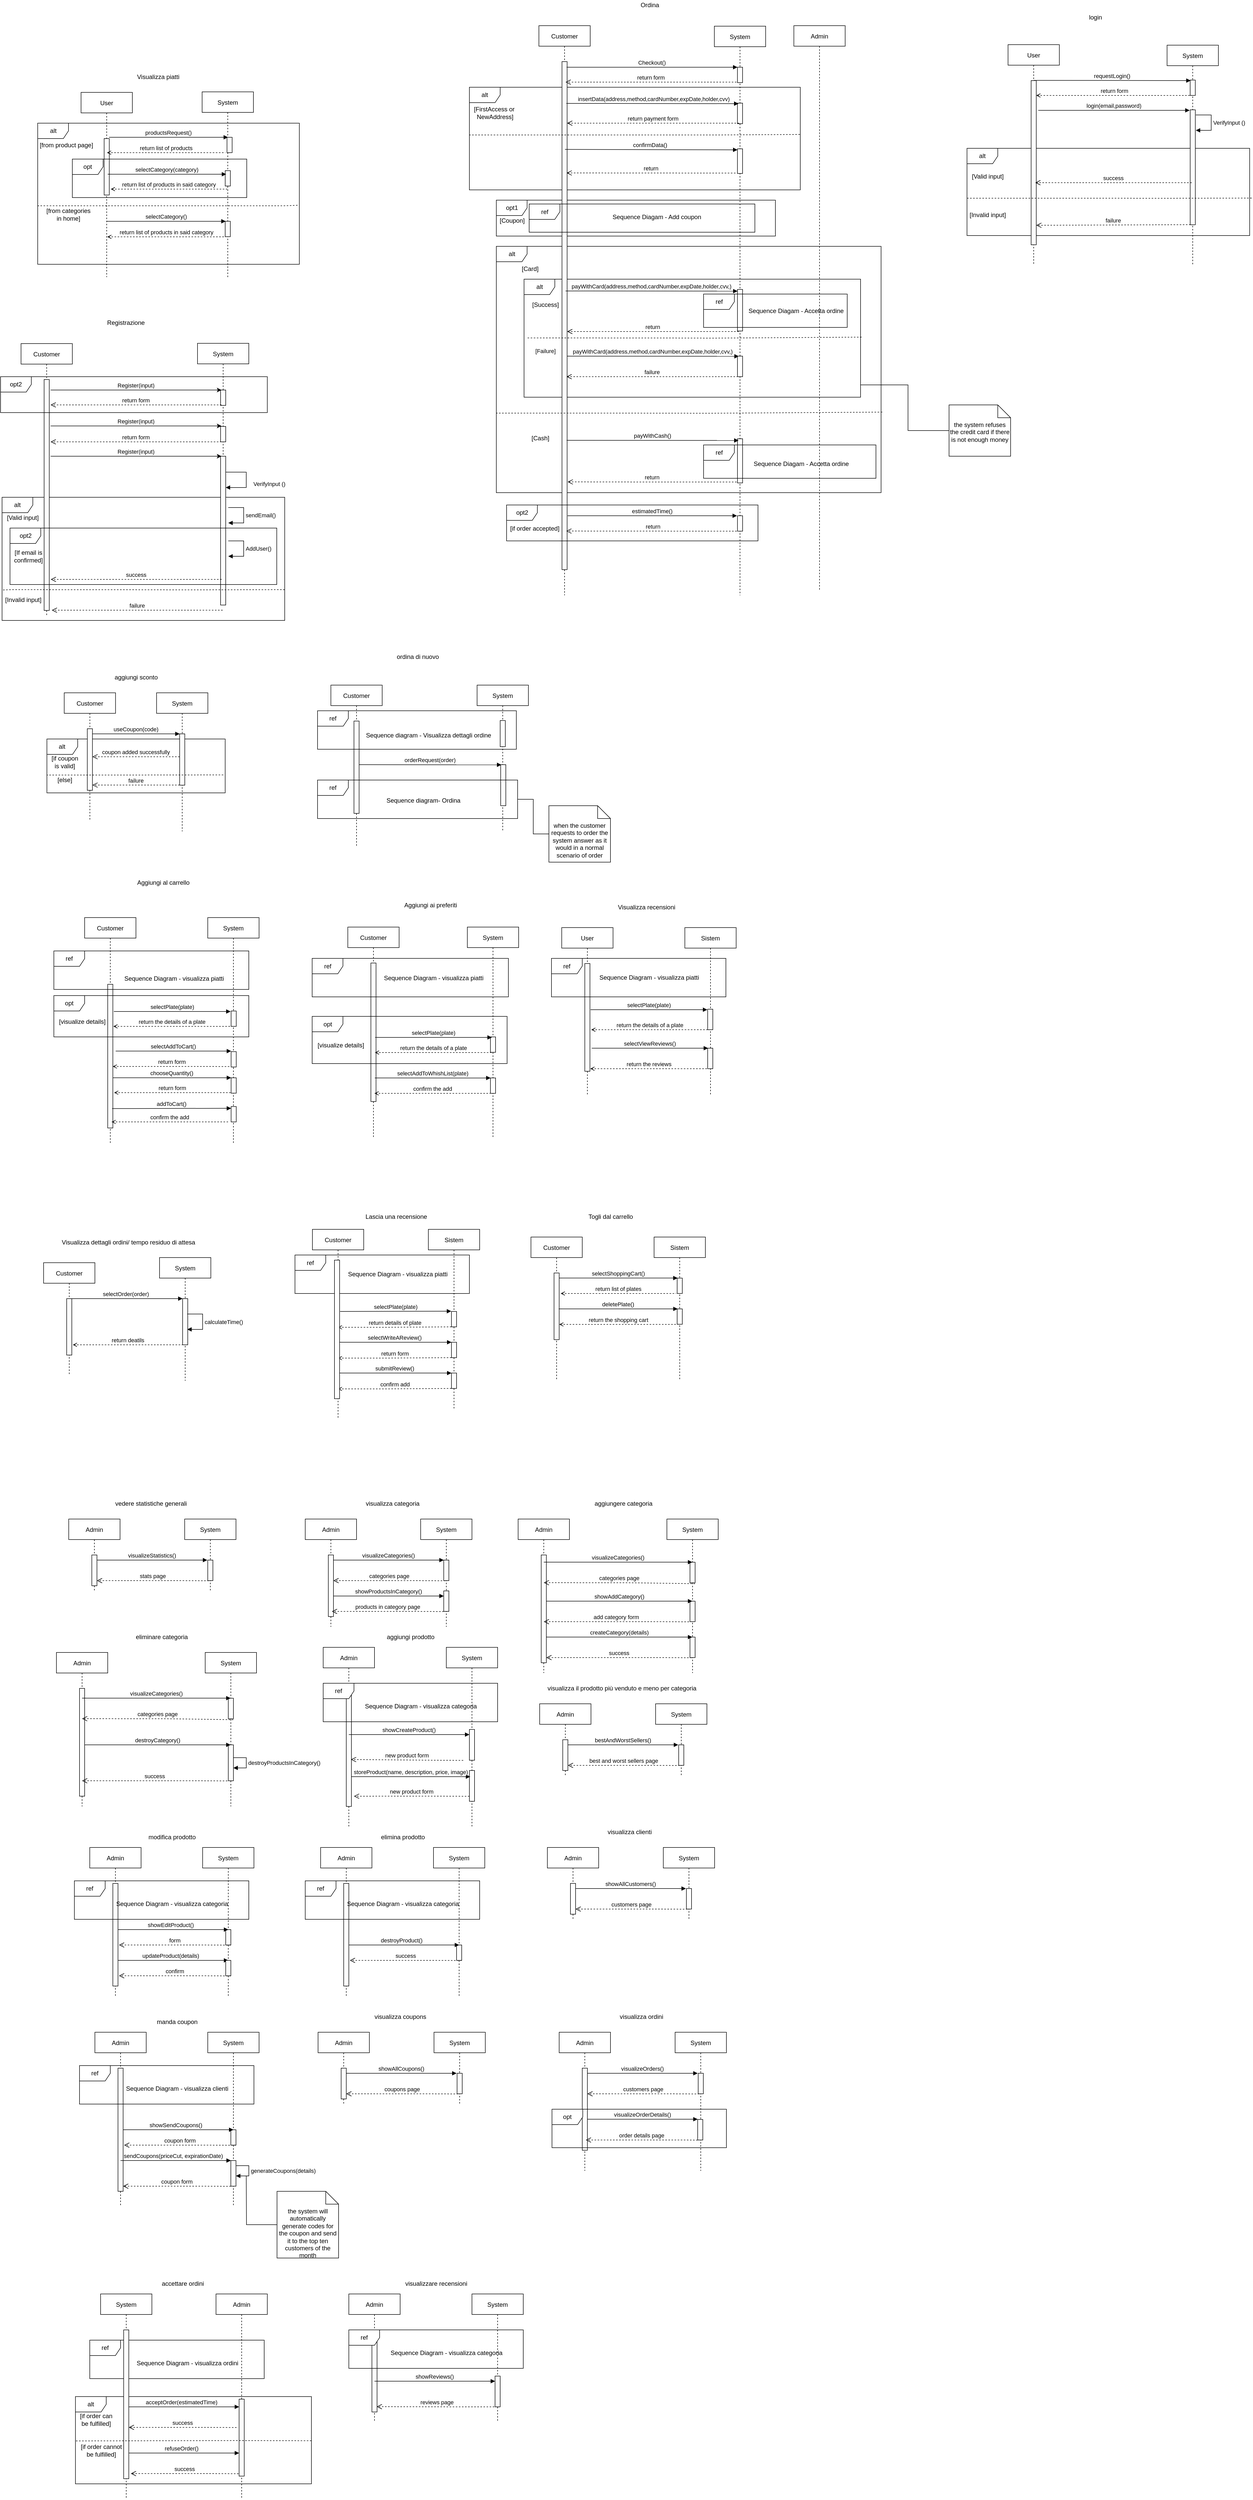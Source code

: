 <mxfile version="15.7.0" type="device"><diagram id="kgpKYQtTHZ0yAKxKKP6v" name="Page-1"><mxGraphModel dx="4440" dy="2764" grid="1" gridSize="10" guides="1" tooltips="1" connect="1" arrows="1" fold="1" page="1" pageScale="1" pageWidth="850" pageHeight="1100" math="0" shadow="0"><root><mxCell id="0"/><mxCell id="1" parent="0"/><mxCell id="lGRI_8l0_Cr1yLUo5nUg-19" value="alt" style="shape=umlFrame;whiteSpace=wrap;html=1;" parent="1" vertex="1"><mxGeometry x="-2908.55" y="-400" width="347.5" height="105" as="geometry"/></mxCell><mxCell id="PLF1JQw3gPuAEz9Lvwaz-267" value="alt" style="shape=umlFrame;whiteSpace=wrap;html=1;" parent="1" vertex="1"><mxGeometry x="-2996" y="-871" width="551" height="240" as="geometry"/></mxCell><mxCell id="PLF1JQw3gPuAEz9Lvwaz-302" value="alt" style="shape=umlFrame;whiteSpace=wrap;html=1;" parent="1" vertex="1"><mxGeometry x="-1115" y="-1551" width="551" height="170" as="geometry"/></mxCell><mxCell id="PLF1JQw3gPuAEz9Lvwaz-269" value="alt" style="shape=umlFrame;whiteSpace=wrap;html=1;" parent="1" vertex="1"><mxGeometry x="-2032.5" y="-1360" width="750" height="480" as="geometry"/></mxCell><mxCell id="PLF1JQw3gPuAEz9Lvwaz-268" value="alt" style="shape=umlFrame;whiteSpace=wrap;html=1;" parent="1" vertex="1"><mxGeometry x="-1978.47" y="-1296" width="655.97" height="230" as="geometry"/></mxCell><mxCell id="PLF1JQw3gPuAEz9Lvwaz-270" value="alt" style="shape=umlFrame;whiteSpace=wrap;html=1;" parent="1" vertex="1"><mxGeometry x="-2085" y="-1670" width="645" height="200" as="geometry"/></mxCell><mxCell id="PLF1JQw3gPuAEz9Lvwaz-225" value="opt1" style="shape=umlFrame;whiteSpace=wrap;html=1;" parent="1" vertex="1"><mxGeometry x="-2032.5" y="-1450" width="544" height="70" as="geometry"/></mxCell><mxCell id="3nuBFxr9cyL0pnOWT2aG-1" value="Customer" style="shape=umlLifeline;perimeter=lifelinePerimeter;container=1;collapsible=0;recursiveResize=0;rounded=0;shadow=0;strokeWidth=1;" parent="1" vertex="1"><mxGeometry x="-2874.8" y="-490" width="100" height="250" as="geometry"/></mxCell><mxCell id="3nuBFxr9cyL0pnOWT2aG-2" value="" style="points=[];perimeter=orthogonalPerimeter;rounded=0;shadow=0;strokeWidth=1;" parent="3nuBFxr9cyL0pnOWT2aG-1" vertex="1"><mxGeometry x="45" y="70" width="10" height="120" as="geometry"/></mxCell><mxCell id="3nuBFxr9cyL0pnOWT2aG-5" value="System" style="shape=umlLifeline;perimeter=lifelinePerimeter;container=1;collapsible=0;recursiveResize=0;rounded=0;shadow=0;strokeWidth=1;" parent="1" vertex="1"><mxGeometry x="-2694.8" y="-490" width="100" height="270" as="geometry"/></mxCell><mxCell id="3nuBFxr9cyL0pnOWT2aG-6" value="" style="points=[];perimeter=orthogonalPerimeter;rounded=0;shadow=0;strokeWidth=1;" parent="3nuBFxr9cyL0pnOWT2aG-5" vertex="1"><mxGeometry x="45" y="80" width="10" height="100" as="geometry"/></mxCell><mxCell id="3nuBFxr9cyL0pnOWT2aG-8" value="useCoupon(code)" style="verticalAlign=bottom;endArrow=block;entryX=0;entryY=0;shadow=0;strokeWidth=1;" parent="1" source="3nuBFxr9cyL0pnOWT2aG-2" target="3nuBFxr9cyL0pnOWT2aG-6" edge="1"><mxGeometry relative="1" as="geometry"><mxPoint x="-2719.8" y="-410" as="sourcePoint"/></mxGeometry></mxCell><mxCell id="o2t0H7OhNvllddnuZKgc-3" value="aggiungi sconto" style="text;html=1;align=center;verticalAlign=middle;resizable=0;points=[];autosize=1;strokeColor=none;" parent="1" vertex="1"><mxGeometry x="-2784.8" y="-530" width="100" height="20" as="geometry"/></mxCell><mxCell id="PLF1JQw3gPuAEz9Lvwaz-2" value="coupon added successfully" style="verticalAlign=bottom;endArrow=open;dashed=1;endSize=8;shadow=0;strokeWidth=1;" parent="1" edge="1"><mxGeometry relative="1" as="geometry"><mxPoint x="-2819.8" y="-365.42" as="targetPoint"/><mxPoint x="-2649.8" y="-365.42" as="sourcePoint"/><Array as="points"><mxPoint x="-2659.8" y="-365.42"/></Array></mxGeometry></mxCell><mxCell id="PLF1JQw3gPuAEz9Lvwaz-121" value="User" style="shape=umlLifeline;perimeter=lifelinePerimeter;container=1;collapsible=0;recursiveResize=0;rounded=0;shadow=0;strokeWidth=1;" parent="1" vertex="1"><mxGeometry x="-2842" y="-1660" width="100" height="360" as="geometry"/></mxCell><mxCell id="PLF1JQw3gPuAEz9Lvwaz-122" value="" style="points=[];perimeter=orthogonalPerimeter;rounded=0;shadow=0;strokeWidth=1;" parent="PLF1JQw3gPuAEz9Lvwaz-121" vertex="1"><mxGeometry x="45" y="90" width="10" height="110" as="geometry"/></mxCell><mxCell id="PLF1JQw3gPuAEz9Lvwaz-123" value="System" style="shape=umlLifeline;perimeter=lifelinePerimeter;container=1;collapsible=0;recursiveResize=0;rounded=0;shadow=0;strokeWidth=1;" parent="1" vertex="1"><mxGeometry x="-2606" y="-1661" width="100" height="361" as="geometry"/></mxCell><mxCell id="PLF1JQw3gPuAEz9Lvwaz-124" value="" style="points=[];perimeter=orthogonalPerimeter;rounded=0;shadow=0;strokeWidth=1;" parent="PLF1JQw3gPuAEz9Lvwaz-123" vertex="1"><mxGeometry x="45" y="153.5" width="10" height="30" as="geometry"/></mxCell><mxCell id="PLF1JQw3gPuAEz9Lvwaz-126" value="selectCategory(category)" style="verticalAlign=bottom;endArrow=block;entryX=0.09;entryY=-0.003;shadow=0;strokeWidth=1;entryDx=0;entryDy=0;entryPerimeter=0;" parent="1" edge="1"><mxGeometry relative="1" as="geometry"><mxPoint x="-2790" y="-1500.5" as="sourcePoint"/><mxPoint x="-2559.1" y="-1500.5" as="targetPoint"/></mxGeometry></mxCell><mxCell id="PLF1JQw3gPuAEz9Lvwaz-127" value="return list of products in said category" style="verticalAlign=bottom;endArrow=none;dashed=1;endSize=8;shadow=0;strokeWidth=1;startArrow=open;startFill=0;endFill=0;" parent="1" edge="1"><mxGeometry relative="1" as="geometry"><mxPoint x="-2557" y="-1471.5" as="targetPoint"/><mxPoint x="-2784.0" y="-1471.5" as="sourcePoint"/></mxGeometry></mxCell><mxCell id="PLF1JQw3gPuAEz9Lvwaz-204" value="System" style="shape=umlLifeline;perimeter=lifelinePerimeter;container=1;collapsible=0;recursiveResize=0;rounded=0;shadow=0;strokeWidth=1;" parent="1" vertex="1"><mxGeometry x="-2615" y="-1171" width="100" height="510" as="geometry"/></mxCell><mxCell id="PLF1JQw3gPuAEz9Lvwaz-205" value="" style="points=[];perimeter=orthogonalPerimeter;rounded=0;shadow=0;strokeWidth=1;" parent="PLF1JQw3gPuAEz9Lvwaz-204" vertex="1"><mxGeometry x="45" y="220" width="10" height="290" as="geometry"/></mxCell><mxCell id="PLF1JQw3gPuAEz9Lvwaz-252" value="" style="points=[];perimeter=orthogonalPerimeter;rounded=0;shadow=0;strokeWidth=1;" parent="PLF1JQw3gPuAEz9Lvwaz-204" vertex="1"><mxGeometry x="45" y="162" width="10" height="30" as="geometry"/></mxCell><mxCell id="hNwm-WGjwY3XtRC4xsso-147" value="" style="points=[];perimeter=orthogonalPerimeter;rounded=0;shadow=0;strokeWidth=1;" vertex="1" parent="PLF1JQw3gPuAEz9Lvwaz-204"><mxGeometry x="45" y="91" width="10" height="30" as="geometry"/></mxCell><mxCell id="PLF1JQw3gPuAEz9Lvwaz-206" value="Customer" style="shape=umlLifeline;perimeter=lifelinePerimeter;container=1;collapsible=0;recursiveResize=0;rounded=0;shadow=0;strokeWidth=1;" parent="1" vertex="1"><mxGeometry x="-1949.5" y="-1790" width="100" height="1110" as="geometry"/></mxCell><mxCell id="PLF1JQw3gPuAEz9Lvwaz-207" value="" style="points=[];perimeter=orthogonalPerimeter;rounded=0;shadow=0;strokeWidth=1;" parent="PLF1JQw3gPuAEz9Lvwaz-206" vertex="1"><mxGeometry x="45" y="70" width="10" height="990" as="geometry"/></mxCell><mxCell id="PLF1JQw3gPuAEz9Lvwaz-208" value="System" style="shape=umlLifeline;perimeter=lifelinePerimeter;container=1;collapsible=0;recursiveResize=0;rounded=0;shadow=0;strokeWidth=1;" parent="1" vertex="1"><mxGeometry x="-1607.5" y="-1789" width="100" height="1109" as="geometry"/></mxCell><mxCell id="PLF1JQw3gPuAEz9Lvwaz-209" value="" style="points=[];perimeter=orthogonalPerimeter;rounded=0;shadow=0;strokeWidth=1;" parent="PLF1JQw3gPuAEz9Lvwaz-208" vertex="1"><mxGeometry x="45" y="80" width="10" height="30" as="geometry"/></mxCell><mxCell id="PLF1JQw3gPuAEz9Lvwaz-210" value="" style="points=[];perimeter=orthogonalPerimeter;rounded=0;shadow=0;strokeWidth=1;" parent="PLF1JQw3gPuAEz9Lvwaz-208" vertex="1"><mxGeometry x="45" y="150" width="10" height="40" as="geometry"/></mxCell><mxCell id="PLF1JQw3gPuAEz9Lvwaz-211" value="" style="points=[];perimeter=orthogonalPerimeter;rounded=0;shadow=0;strokeWidth=1;" parent="PLF1JQw3gPuAEz9Lvwaz-208" vertex="1"><mxGeometry x="45.06" y="513" width="10" height="81" as="geometry"/></mxCell><mxCell id="PLF1JQw3gPuAEz9Lvwaz-212" value="" style="points=[];perimeter=orthogonalPerimeter;rounded=0;shadow=0;strokeWidth=1;" parent="PLF1JQw3gPuAEz9Lvwaz-208" vertex="1"><mxGeometry x="45.06" y="954" width="10" height="30" as="geometry"/></mxCell><mxCell id="PLF1JQw3gPuAEz9Lvwaz-213" value="" style="points=[];perimeter=orthogonalPerimeter;rounded=0;shadow=0;strokeWidth=1;" parent="PLF1JQw3gPuAEz9Lvwaz-208" vertex="1"><mxGeometry x="45" y="239" width="10" height="48" as="geometry"/></mxCell><mxCell id="PLF1JQw3gPuAEz9Lvwaz-214" value="" style="points=[];perimeter=orthogonalPerimeter;rounded=0;shadow=0;strokeWidth=1;" parent="PLF1JQw3gPuAEz9Lvwaz-208" vertex="1"><mxGeometry x="45.06" y="804" width="10" height="86" as="geometry"/></mxCell><mxCell id="PLF1JQw3gPuAEz9Lvwaz-215" value="Checkout()" style="verticalAlign=bottom;endArrow=block;entryX=0;entryY=0;shadow=0;strokeWidth=1;" parent="1" edge="1"><mxGeometry relative="1" as="geometry"><mxPoint x="-1895.5" y="-1709" as="sourcePoint"/><mxPoint x="-1562.5" y="-1709" as="targetPoint"/></mxGeometry></mxCell><mxCell id="PLF1JQw3gPuAEz9Lvwaz-216" value="Admin" style="shape=umlLifeline;perimeter=lifelinePerimeter;container=1;collapsible=0;recursiveResize=0;rounded=0;shadow=0;strokeWidth=1;" parent="1" vertex="1"><mxGeometry x="-1452.5" y="-1790" width="100" height="1100" as="geometry"/></mxCell><mxCell id="PLF1JQw3gPuAEz9Lvwaz-217" value="return form" style="verticalAlign=bottom;endArrow=open;dashed=1;endSize=8;exitX=0;exitY=0.95;shadow=0;strokeWidth=1;" parent="1" edge="1"><mxGeometry relative="1" as="geometry"><mxPoint x="-1897.5" y="-1680" as="targetPoint"/><mxPoint x="-1564.5" y="-1680" as="sourcePoint"/></mxGeometry></mxCell><mxCell id="PLF1JQw3gPuAEz9Lvwaz-218" value="confirmData()" style="verticalAlign=bottom;endArrow=block;shadow=0;strokeWidth=1;exitX=0.89;exitY=0.679;exitDx=0;exitDy=0;exitPerimeter=0;" parent="1" edge="1"><mxGeometry x="-0.012" relative="1" as="geometry"><mxPoint x="-1898.6" y="-1548.87" as="sourcePoint"/><mxPoint x="-1562.5" y="-1548.0" as="targetPoint"/><mxPoint as="offset"/></mxGeometry></mxCell><mxCell id="PLF1JQw3gPuAEz9Lvwaz-219" value="return" style="verticalAlign=bottom;endArrow=open;dashed=1;endSize=8;shadow=0;strokeWidth=1;" parent="1" edge="1"><mxGeometry relative="1" as="geometry"><mxPoint x="-1894.44" y="-1194" as="targetPoint"/><mxPoint x="-1559.94" y="-1194" as="sourcePoint"/><Array as="points"><mxPoint x="-1614.44" y="-1194"/></Array></mxGeometry></mxCell><mxCell id="PLF1JQw3gPuAEz9Lvwaz-220" value="estimatedTime()" style="verticalAlign=bottom;endArrow=block;shadow=0;strokeWidth=1;" parent="1" edge="1"><mxGeometry relative="1" as="geometry"><mxPoint x="-1893.5" y="-835" as="sourcePoint"/><mxPoint x="-1563.44" y="-835" as="targetPoint"/></mxGeometry></mxCell><mxCell id="PLF1JQw3gPuAEz9Lvwaz-221" value="return" style="verticalAlign=bottom;endArrow=open;dashed=1;endSize=8;shadow=0;strokeWidth=1;entryX=1.129;entryY=0.957;entryDx=0;entryDy=0;entryPerimeter=0;" parent="1" edge="1"><mxGeometry relative="1" as="geometry"><mxPoint x="-1896.15" y="-805.21" as="targetPoint"/><mxPoint x="-1557.94" y="-805" as="sourcePoint"/><Array as="points"><mxPoint x="-1612.44" y="-805"/></Array></mxGeometry></mxCell><mxCell id="PLF1JQw3gPuAEz9Lvwaz-222" value="return payment form" style="verticalAlign=bottom;endArrow=open;dashed=1;endSize=8;exitX=0;exitY=0.95;shadow=0;strokeWidth=1;" parent="1" target="PLF1JQw3gPuAEz9Lvwaz-207" edge="1"><mxGeometry relative="1" as="geometry"><mxPoint x="-1892.5" y="-1599.11" as="targetPoint"/><mxPoint x="-1559.3" y="-1600" as="sourcePoint"/></mxGeometry></mxCell><mxCell id="PLF1JQw3gPuAEz9Lvwaz-223" value="return" style="verticalAlign=bottom;endArrow=open;dashed=1;endSize=8;shadow=0;strokeWidth=1;" parent="1" edge="1"><mxGeometry x="-0.002" relative="1" as="geometry"><mxPoint x="-1895.5" y="-1503.0" as="targetPoint"/><mxPoint x="-1566.33" y="-1502.76" as="sourcePoint"/><Array as="points"><mxPoint x="-1620.83" y="-1502.76"/></Array><mxPoint as="offset"/></mxGeometry></mxCell><mxCell id="PLF1JQw3gPuAEz9Lvwaz-224" value="payWithCard(address,method,cardNumber,expDate,holder,cvv,)" style="verticalAlign=bottom;endArrow=block;shadow=0;strokeWidth=1;exitX=0.986;exitY=0.893;exitDx=0;exitDy=0;exitPerimeter=0;" parent="1" edge="1"><mxGeometry relative="1" as="geometry"><mxPoint x="-1897.44" y="-1273" as="sourcePoint"/><mxPoint x="-1562.3" y="-1272.71" as="targetPoint"/><Array as="points"/></mxGeometry></mxCell><mxCell id="PLF1JQw3gPuAEz9Lvwaz-226" value="payWithCash()" style="verticalAlign=bottom;endArrow=block;shadow=0;strokeWidth=1;exitX=0.986;exitY=0.893;exitDx=0;exitDy=0;exitPerimeter=0;" parent="1" edge="1"><mxGeometry relative="1" as="geometry"><mxPoint x="-1895.44" y="-982" as="sourcePoint"/><mxPoint x="-1560.3" y="-981.71" as="targetPoint"/></mxGeometry></mxCell><mxCell id="PLF1JQw3gPuAEz9Lvwaz-227" value="return" style="verticalAlign=bottom;endArrow=open;dashed=1;endSize=8;shadow=0;strokeWidth=1;" parent="1" edge="1"><mxGeometry relative="1" as="geometry"><mxPoint x="-1893.44" y="-901" as="targetPoint"/><mxPoint x="-1564.23" y="-900.79" as="sourcePoint"/><Array as="points"><mxPoint x="-1618.73" y="-900.79"/><mxPoint x="-1758.73" y="-900.79"/></Array></mxGeometry></mxCell><mxCell id="PLF1JQw3gPuAEz9Lvwaz-228" value="insertData(address,method,cardNumber,expDate,holder,cvv)" style="verticalAlign=bottom;endArrow=block;shadow=0;strokeWidth=1;exitX=0.953;exitY=0.157;exitDx=0;exitDy=0;exitPerimeter=0;" parent="1" edge="1"><mxGeometry x="0.016" relative="1" as="geometry"><mxPoint x="-1895.97" y="-1638.51" as="sourcePoint"/><mxPoint x="-1560.5" y="-1638" as="targetPoint"/><Array as="points"/><mxPoint as="offset"/></mxGeometry></mxCell><mxCell id="PLF1JQw3gPuAEz9Lvwaz-230" value="[Cash]" style="text;html=1;align=center;verticalAlign=middle;resizable=0;points=[];autosize=1;strokeColor=none;" parent="1" vertex="1"><mxGeometry x="-1972.44" y="-996" width="50" height="20" as="geometry"/></mxCell><mxCell id="PLF1JQw3gPuAEz9Lvwaz-231" value="[Card]" style="text;html=1;align=center;verticalAlign=middle;resizable=0;points=[];autosize=1;strokeColor=none;" parent="1" vertex="1"><mxGeometry x="-1992.44" y="-1326" width="50" height="20" as="geometry"/></mxCell><mxCell id="PLF1JQw3gPuAEz9Lvwaz-232" value="Ordina&amp;nbsp;" style="text;html=1;align=center;verticalAlign=middle;resizable=0;points=[];autosize=1;strokeColor=none;" parent="1" vertex="1"><mxGeometry x="-1757.5" y="-1840" width="50" height="20" as="geometry"/></mxCell><mxCell id="PLF1JQw3gPuAEz9Lvwaz-233" value="Registrazione" style="text;html=1;align=center;verticalAlign=middle;resizable=0;points=[];autosize=1;strokeColor=none;" parent="1" vertex="1"><mxGeometry x="-2800" y="-1221" width="90" height="20" as="geometry"/></mxCell><mxCell id="PLF1JQw3gPuAEz9Lvwaz-234" value="" style="verticalAlign=bottom;endArrow=none;dashed=1;endSize=8;shadow=0;strokeWidth=1;endFill=0;exitX=1.003;exitY=0.673;exitDx=0;exitDy=0;exitPerimeter=0;entryX=0;entryY=0.677;entryDx=0;entryDy=0;entryPerimeter=0;" parent="1" source="PLF1JQw3gPuAEz9Lvwaz-269" target="PLF1JQw3gPuAEz9Lvwaz-269" edge="1"><mxGeometry relative="1" as="geometry"><mxPoint x="-1998.44" y="-1035" as="targetPoint"/><mxPoint x="-1372.44" y="-1036" as="sourcePoint"/><Array as="points"><mxPoint x="-1620.23" y="-1034.71"/><mxPoint x="-1703.94" y="-1034.92"/></Array></mxGeometry></mxCell><mxCell id="PLF1JQw3gPuAEz9Lvwaz-235" value="payWithCard(address,method,cardNumber,expDate,holder,cvv,)" style="verticalAlign=bottom;endArrow=block;shadow=0;strokeWidth=1;exitX=0.986;exitY=0.893;exitDx=0;exitDy=0;exitPerimeter=0;" parent="1" edge="1"><mxGeometry relative="1" as="geometry"><mxPoint x="-1895.01" y="-1146" as="sourcePoint"/><mxPoint x="-1559.87" y="-1145.71" as="targetPoint"/><Array as="points"/></mxGeometry></mxCell><mxCell id="PLF1JQw3gPuAEz9Lvwaz-236" value="failure" style="verticalAlign=bottom;endArrow=open;dashed=1;endSize=8;shadow=0;strokeWidth=1;" parent="1" edge="1"><mxGeometry relative="1" as="geometry"><mxPoint x="-1895.69" y="-1106" as="targetPoint"/><mxPoint x="-1561.19" y="-1106" as="sourcePoint"/><Array as="points"><mxPoint x="-1615.69" y="-1106"/></Array></mxGeometry></mxCell><mxCell id="PLF1JQw3gPuAEz9Lvwaz-237" value="" style="verticalAlign=bottom;endArrow=none;dashed=1;endSize=8;shadow=0;strokeWidth=1;entryX=-0.001;entryY=0.59;entryDx=0;entryDy=0;entryPerimeter=0;endFill=0;exitX=1.003;exitY=0.491;exitDx=0;exitDy=0;exitPerimeter=0;" parent="1" source="PLF1JQw3gPuAEz9Lvwaz-268" edge="1"><mxGeometry relative="1" as="geometry"><mxPoint x="-1973.44" y="-1181.54" as="targetPoint"/><mxPoint x="-1362.44" y="-1182" as="sourcePoint"/><Array as="points"><mxPoint x="-1609.13" y="-1181.13"/><mxPoint x="-1692.84" y="-1181.34"/></Array></mxGeometry></mxCell><mxCell id="PLF1JQw3gPuAEz9Lvwaz-238" value="&lt;span style=&quot;font-size: 11px ; background-color: rgb(255 , 255 , 255)&quot;&gt;[Failure]&lt;/span&gt;" style="text;html=1;align=center;verticalAlign=middle;resizable=0;points=[];autosize=1;strokeColor=none;" parent="1" vertex="1"><mxGeometry x="-1967.44" y="-1166" width="60" height="20" as="geometry"/></mxCell><mxCell id="PLF1JQw3gPuAEz9Lvwaz-239" value="[Success]" style="text;html=1;align=center;verticalAlign=middle;resizable=0;points=[];autosize=1;strokeColor=none;" parent="1" vertex="1"><mxGeometry x="-1972.44" y="-1256" width="70" height="20" as="geometry"/></mxCell><mxCell id="PLF1JQw3gPuAEz9Lvwaz-240" value="[FirstAccess or&lt;br&gt;&amp;nbsp;NewAddress]" style="text;html=1;align=center;verticalAlign=middle;resizable=0;points=[];autosize=1;strokeColor=none;" parent="1" vertex="1"><mxGeometry x="-2082.5" y="-1635" width="90" height="30" as="geometry"/></mxCell><mxCell id="PLF1JQw3gPuAEz9Lvwaz-241" value="[Coupon]" style="text;html=1;align=center;verticalAlign=middle;resizable=0;points=[];autosize=1;strokeColor=none;" parent="1" vertex="1"><mxGeometry x="-2032.5" y="-1420" width="60" height="20" as="geometry"/></mxCell><mxCell id="PLF1JQw3gPuAEz9Lvwaz-242" value="Customer" style="shape=umlLifeline;perimeter=lifelinePerimeter;container=1;collapsible=0;recursiveResize=0;rounded=0;shadow=0;strokeWidth=1;" parent="1" vertex="1"><mxGeometry x="-2959" y="-1170.5" width="100" height="529" as="geometry"/></mxCell><mxCell id="PLF1JQw3gPuAEz9Lvwaz-243" value="" style="points=[];perimeter=orthogonalPerimeter;rounded=0;shadow=0;strokeWidth=1;" parent="PLF1JQw3gPuAEz9Lvwaz-242" vertex="1"><mxGeometry x="45" y="70" width="10" height="450" as="geometry"/></mxCell><mxCell id="PLF1JQw3gPuAEz9Lvwaz-244" value="Register(input)" style="verticalAlign=bottom;endArrow=classic;entryX=0;entryY=0;shadow=0;strokeWidth=1;endFill=1;startArrow=none;startFill=0;" parent="1" edge="1"><mxGeometry relative="1" as="geometry"><mxPoint x="-2901.3" y="-1080" as="sourcePoint"/><mxPoint x="-2568.3" y="-1080" as="targetPoint"/></mxGeometry></mxCell><mxCell id="PLF1JQw3gPuAEz9Lvwaz-245" value="VerifyInput ()" style="edgeStyle=orthogonalEdgeStyle;html=1;align=left;spacingLeft=2;endArrow=block;rounded=0;" parent="1" target="PLF1JQw3gPuAEz9Lvwaz-205" edge="1"><mxGeometry x="0.133" y="10" relative="1" as="geometry"><mxPoint x="-2560" y="-920" as="sourcePoint"/><Array as="points"><mxPoint x="-2560" y="-920"/><mxPoint x="-2520" y="-920"/><mxPoint x="-2520" y="-890"/></Array><mxPoint x="-2555" y="-961" as="targetPoint"/><mxPoint as="offset"/></mxGeometry></mxCell><mxCell id="PLF1JQw3gPuAEz9Lvwaz-246" value="AddUser()" style="edgeStyle=orthogonalEdgeStyle;html=1;align=left;spacingLeft=2;endArrow=block;rounded=0;" parent="1" edge="1"><mxGeometry relative="1" as="geometry"><mxPoint x="-2555" y="-786" as="sourcePoint"/><Array as="points"><mxPoint x="-2525" y="-786"/><mxPoint x="-2525" y="-756"/></Array><mxPoint x="-2555" y="-756" as="targetPoint"/></mxGeometry></mxCell><mxCell id="PLF1JQw3gPuAEz9Lvwaz-247" value="success" style="verticalAlign=bottom;endArrow=open;dashed=1;endSize=8;exitX=0;exitY=0.95;shadow=0;strokeWidth=1;" parent="1" edge="1"><mxGeometry relative="1" as="geometry"><mxPoint x="-2901" y="-711" as="targetPoint"/><mxPoint x="-2568" y="-711" as="sourcePoint"/></mxGeometry></mxCell><mxCell id="PLF1JQw3gPuAEz9Lvwaz-248" value="" style="verticalAlign=bottom;endArrow=none;dashed=1;endSize=8;shadow=0;strokeWidth=1;endFill=0;entryX=0.001;entryY=0.753;entryDx=0;entryDy=0;entryPerimeter=0;" parent="1" target="PLF1JQw3gPuAEz9Lvwaz-267" edge="1"><mxGeometry relative="1" as="geometry"><mxPoint x="-2985" y="-691" as="targetPoint"/><mxPoint x="-2445" y="-691" as="sourcePoint"/><Array as="points"><mxPoint x="-2638.19" y="-690.59"/><mxPoint x="-2721.9" y="-690.8"/><mxPoint x="-2979" y="-691"/></Array></mxGeometry></mxCell><mxCell id="PLF1JQw3gPuAEz9Lvwaz-249" value="failure" style="verticalAlign=bottom;endArrow=open;dashed=1;endSize=8;exitX=0;exitY=0.95;shadow=0;strokeWidth=1;" parent="1" edge="1"><mxGeometry relative="1" as="geometry"><mxPoint x="-2899" y="-651.0" as="targetPoint"/><mxPoint x="-2566.0" y="-651.0" as="sourcePoint"/><Array as="points"><mxPoint x="-2733" y="-651"/></Array></mxGeometry></mxCell><mxCell id="PLF1JQw3gPuAEz9Lvwaz-250" value="[Valid input]" style="text;html=1;align=center;verticalAlign=middle;resizable=0;points=[];autosize=1;strokeColor=none;" parent="1" vertex="1"><mxGeometry x="-2996" y="-841" width="80" height="20" as="geometry"/></mxCell><mxCell id="PLF1JQw3gPuAEz9Lvwaz-251" value="[Invalid input]" style="text;html=1;align=center;verticalAlign=middle;resizable=0;points=[];autosize=1;strokeColor=none;" parent="1" vertex="1"><mxGeometry x="-3000" y="-681" width="90" height="20" as="geometry"/></mxCell><mxCell id="PLF1JQw3gPuAEz9Lvwaz-255" value="return form" style="verticalAlign=bottom;endArrow=open;dashed=1;endSize=8;exitX=0;exitY=0.95;shadow=0;strokeWidth=1;" parent="1" edge="1"><mxGeometry relative="1" as="geometry"><mxPoint x="-2901.3" y="-979" as="targetPoint"/><mxPoint x="-2568.3" y="-979.0" as="sourcePoint"/></mxGeometry></mxCell><mxCell id="PLF1JQw3gPuAEz9Lvwaz-258" value="ref" style="shape=umlFrame;whiteSpace=wrap;html=1;" parent="1" vertex="1"><mxGeometry x="-1968.5" y="-1442.5" width="440" height="55" as="geometry"/></mxCell><mxCell id="PLF1JQw3gPuAEz9Lvwaz-259" value="Sequence Diagam - Add coupon" style="text;html=1;strokeColor=none;fillColor=none;align=center;verticalAlign=middle;whiteSpace=wrap;rounded=0;" parent="1" vertex="1"><mxGeometry x="-1842.5" y="-1430" width="245" height="25" as="geometry"/></mxCell><mxCell id="PLF1JQw3gPuAEz9Lvwaz-260" value="" style="points=[];perimeter=orthogonalPerimeter;rounded=0;shadow=0;strokeWidth=1;" parent="1" vertex="1"><mxGeometry x="-1562.44" y="-1146" width="10" height="40" as="geometry"/></mxCell><mxCell id="PLF1JQw3gPuAEz9Lvwaz-261" value="ref" style="shape=umlFrame;whiteSpace=wrap;html=1;" parent="1" vertex="1"><mxGeometry x="-1628.5" y="-973" width="336" height="65" as="geometry"/></mxCell><mxCell id="PLF1JQw3gPuAEz9Lvwaz-262" value="Sequence Diagam - Accetta ordine" style="text;html=1;strokeColor=none;fillColor=none;align=center;verticalAlign=middle;whiteSpace=wrap;rounded=0;" parent="1" vertex="1"><mxGeometry x="-1558.5" y="-946" width="240" height="20" as="geometry"/></mxCell><mxCell id="PLF1JQw3gPuAEz9Lvwaz-263" value="ref" style="shape=umlFrame;whiteSpace=wrap;html=1;" parent="1" vertex="1"><mxGeometry x="-1628.5" y="-1267" width="280" height="65" as="geometry"/></mxCell><mxCell id="PLF1JQw3gPuAEz9Lvwaz-264" value="Sequence Diagam - Accetta ordine" style="text;html=1;strokeColor=none;fillColor=none;align=center;verticalAlign=middle;whiteSpace=wrap;rounded=0;" parent="1" vertex="1"><mxGeometry x="-1568.5" y="-1244.5" width="240" height="20" as="geometry"/></mxCell><mxCell id="PLF1JQw3gPuAEz9Lvwaz-266" value="[if order accepted]" style="text;html=1;align=center;verticalAlign=middle;resizable=0;points=[];autosize=1;strokeColor=none;" parent="1" vertex="1"><mxGeometry x="-2013.5" y="-820" width="110" height="20" as="geometry"/></mxCell><mxCell id="PLF1JQw3gPuAEz9Lvwaz-272" value="" style="verticalAlign=bottom;endArrow=none;dashed=1;endSize=8;exitX=0.999;exitY=0.495;shadow=0;strokeWidth=1;exitDx=0;exitDy=0;exitPerimeter=0;endFill=0;" parent="1" edge="1"><mxGeometry relative="1" as="geometry"><mxPoint x="-2085" y="-1577" as="targetPoint"/><mxPoint x="-1440.645" y="-1578" as="sourcePoint"/><Array as="points"><mxPoint x="-1602.5" y="-1577"/><mxPoint x="-1962.5" y="-1577"/></Array></mxGeometry></mxCell><mxCell id="PLF1JQw3gPuAEz9Lvwaz-274" style="edgeStyle=orthogonalEdgeStyle;rounded=0;orthogonalLoop=1;jettySize=auto;html=1;endArrow=none;endFill=0;entryX=1;entryY=0.852;entryDx=0;entryDy=0;entryPerimeter=0;exitX=0;exitY=0.5;exitDx=0;exitDy=0;exitPerimeter=0;" parent="1" source="PLF1JQw3gPuAEz9Lvwaz-275" target="PLF1JQw3gPuAEz9Lvwaz-268" edge="1"><mxGeometry relative="1" as="geometry"><mxPoint x="690" y="1390" as="targetPoint"/><mxPoint x="740" y="1550" as="sourcePoint"/><Array as="points"><mxPoint x="-1230" y="-1001"/><mxPoint x="-1230" y="-1090"/><mxPoint x="-1322" y="-1090"/></Array></mxGeometry></mxCell><mxCell id="PLF1JQw3gPuAEz9Lvwaz-275" value="the system refuses the credit card if there is not enough money" style="shape=note2;boundedLbl=1;whiteSpace=wrap;html=1;size=25;verticalAlign=top;align=center;" parent="1" vertex="1"><mxGeometry x="-1150" y="-1051" width="120" height="100" as="geometry"/></mxCell><mxCell id="PLF1JQw3gPuAEz9Lvwaz-265" value="opt2" style="shape=umlFrame;whiteSpace=wrap;html=1;" parent="1" vertex="1"><mxGeometry x="-2012.5" y="-856" width="490.06" height="70" as="geometry"/></mxCell><mxCell id="PLF1JQw3gPuAEz9Lvwaz-277" value="Visualizza piatti" style="text;html=1;align=center;verticalAlign=middle;resizable=0;points=[];autosize=1;strokeColor=none;" parent="1" vertex="1"><mxGeometry x="-2742" y="-1700" width="100" height="20" as="geometry"/></mxCell><mxCell id="PLF1JQw3gPuAEz9Lvwaz-280" value="User" style="shape=umlLifeline;perimeter=lifelinePerimeter;container=1;collapsible=0;recursiveResize=0;rounded=0;shadow=0;strokeWidth=1;" parent="1" vertex="1"><mxGeometry x="-1035" y="-1753" width="100" height="429" as="geometry"/></mxCell><mxCell id="PLF1JQw3gPuAEz9Lvwaz-281" value="" style="points=[];perimeter=orthogonalPerimeter;rounded=0;shadow=0;strokeWidth=1;" parent="PLF1JQw3gPuAEz9Lvwaz-280" vertex="1"><mxGeometry x="45" y="70" width="10" height="320" as="geometry"/></mxCell><mxCell id="PLF1JQw3gPuAEz9Lvwaz-282" value="System" style="shape=umlLifeline;perimeter=lifelinePerimeter;container=1;collapsible=0;recursiveResize=0;rounded=0;shadow=0;strokeWidth=1;" parent="1" vertex="1"><mxGeometry x="-725" y="-1752" width="100" height="428" as="geometry"/></mxCell><mxCell id="PLF1JQw3gPuAEz9Lvwaz-283" value="" style="points=[];perimeter=orthogonalPerimeter;rounded=0;shadow=0;strokeWidth=1;" parent="PLF1JQw3gPuAEz9Lvwaz-282" vertex="1"><mxGeometry x="45" y="68" width="10" height="30" as="geometry"/></mxCell><mxCell id="PLF1JQw3gPuAEz9Lvwaz-284" value="" style="points=[];perimeter=orthogonalPerimeter;rounded=0;shadow=0;strokeWidth=1;" parent="PLF1JQw3gPuAEz9Lvwaz-282" vertex="1"><mxGeometry x="45.06" y="126" width="10" height="224" as="geometry"/></mxCell><mxCell id="PLF1JQw3gPuAEz9Lvwaz-290" value="requestLogin()" style="verticalAlign=bottom;endArrow=block;shadow=0;strokeWidth=1;entryX=0.5;entryY=0.067;entryDx=0;entryDy=0;entryPerimeter=0;" parent="1" edge="1"><mxGeometry relative="1" as="geometry"><mxPoint x="-985" y="-1683.42" as="sourcePoint"/><mxPoint x="-679" y="-1682.99" as="targetPoint"/></mxGeometry></mxCell><mxCell id="PLF1JQw3gPuAEz9Lvwaz-291" value="return form" style="verticalAlign=bottom;endArrow=none;dashed=1;endSize=8;shadow=0;strokeWidth=1;exitX=1.033;exitY=0.212;exitDx=0;exitDy=0;exitPerimeter=0;startArrow=open;startFill=0;endFill=0;" parent="1" edge="1"><mxGeometry relative="1" as="geometry"><mxPoint x="-675" y="-1654" as="targetPoint"/><mxPoint x="-980.0" y="-1654" as="sourcePoint"/></mxGeometry></mxCell><mxCell id="PLF1JQw3gPuAEz9Lvwaz-292" value="login(email,password)" style="verticalAlign=bottom;endArrow=block;shadow=0;strokeWidth=1;" parent="1" edge="1"><mxGeometry relative="1" as="geometry"><mxPoint x="-976" y="-1625" as="sourcePoint"/><mxPoint x="-681" y="-1625" as="targetPoint"/></mxGeometry></mxCell><mxCell id="PLF1JQw3gPuAEz9Lvwaz-294" value="VerifyInput ()" style="edgeStyle=orthogonalEdgeStyle;html=1;align=left;spacingLeft=2;endArrow=block;rounded=0;" parent="1" edge="1"><mxGeometry relative="1" as="geometry"><mxPoint x="-669" y="-1616" as="sourcePoint"/><Array as="points"><mxPoint x="-639" y="-1616"/><mxPoint x="-639" y="-1586"/></Array><mxPoint x="-669" y="-1586" as="targetPoint"/></mxGeometry></mxCell><mxCell id="PLF1JQw3gPuAEz9Lvwaz-297" value="success" style="verticalAlign=bottom;endArrow=open;dashed=1;endSize=8;shadow=0;strokeWidth=1;exitX=0.494;exitY=0.634;exitDx=0;exitDy=0;exitPerimeter=0;" parent="1" edge="1"><mxGeometry relative="1" as="geometry"><mxPoint x="-982" y="-1484" as="targetPoint"/><mxPoint x="-677.0" y="-1483.984" as="sourcePoint"/></mxGeometry></mxCell><mxCell id="PLF1JQw3gPuAEz9Lvwaz-298" value="" style="verticalAlign=bottom;endArrow=none;dashed=1;endSize=8;shadow=0;strokeWidth=1;endFill=0;entryX=-0.002;entryY=0.572;entryDx=0;entryDy=0;entryPerimeter=0;" parent="1" target="PLF1JQw3gPuAEz9Lvwaz-302" edge="1"><mxGeometry relative="1" as="geometry"><mxPoint x="-1116" y="-1456" as="targetPoint"/><mxPoint x="-560" y="-1454" as="sourcePoint"/><Array as="points"><mxPoint x="-753.19" y="-1453.59"/><mxPoint x="-836.9" y="-1453.8"/></Array></mxGeometry></mxCell><mxCell id="PLF1JQw3gPuAEz9Lvwaz-299" value="failure" style="verticalAlign=bottom;endArrow=open;dashed=1;endSize=8;exitX=0.165;exitY=0.99;shadow=0;strokeWidth=1;exitDx=0;exitDy=0;exitPerimeter=0;" parent="1" edge="1"><mxGeometry relative="1" as="geometry"><mxPoint x="-980" y="-1401" as="targetPoint"/><mxPoint x="-679.29" y="-1402.24" as="sourcePoint"/><Array as="points"><mxPoint x="-853" y="-1401.5"/></Array></mxGeometry></mxCell><mxCell id="PLF1JQw3gPuAEz9Lvwaz-300" value="[Valid input]" style="text;html=1;align=center;verticalAlign=middle;resizable=0;points=[];autosize=1;strokeColor=none;" parent="1" vertex="1"><mxGeometry x="-1115" y="-1506" width="80" height="20" as="geometry"/></mxCell><mxCell id="PLF1JQw3gPuAEz9Lvwaz-301" value="[Invalid input]" style="text;html=1;align=center;verticalAlign=middle;resizable=0;points=[];autosize=1;strokeColor=none;" parent="1" vertex="1"><mxGeometry x="-1120" y="-1431" width="90" height="20" as="geometry"/></mxCell><mxCell id="PLF1JQw3gPuAEz9Lvwaz-305" value="sendEmail()" style="edgeStyle=orthogonalEdgeStyle;html=1;align=left;spacingLeft=2;endArrow=block;rounded=0;" parent="1" edge="1"><mxGeometry relative="1" as="geometry"><mxPoint x="-2555.0" y="-851" as="sourcePoint"/><Array as="points"><mxPoint x="-2525" y="-851"/><mxPoint x="-2525" y="-821"/></Array><mxPoint x="-2555.0" y="-821" as="targetPoint"/></mxGeometry></mxCell><mxCell id="PLF1JQw3gPuAEz9Lvwaz-306" value="opt2" style="shape=umlFrame;whiteSpace=wrap;html=1;" parent="1" vertex="1"><mxGeometry x="-2980.5" y="-811" width="520" height="110" as="geometry"/></mxCell><mxCell id="PLF1JQw3gPuAEz9Lvwaz-307" value="&lt;div&gt;[If email is &lt;br&gt;&lt;/div&gt;&lt;div&gt;confirmed]&lt;/div&gt;" style="text;html=1;align=center;verticalAlign=middle;resizable=0;points=[];autosize=1;strokeColor=none;" parent="1" vertex="1"><mxGeometry x="-2980.5" y="-771" width="70" height="30" as="geometry"/></mxCell><mxCell id="mPyZcx-o2Fys3CwdhQoK-1" value="login" style="text;html=1;align=center;verticalAlign=middle;resizable=0;points=[];autosize=1;strokeColor=none;" parent="1" vertex="1"><mxGeometry x="-885" y="-1816" width="40" height="20" as="geometry"/></mxCell><mxCell id="mPyZcx-o2Fys3CwdhQoK-2" value="Customer" style="shape=umlLifeline;perimeter=lifelinePerimeter;container=1;collapsible=0;recursiveResize=0;rounded=0;shadow=0;strokeWidth=1;" parent="1" vertex="1"><mxGeometry x="-2355" y="-505" width="100" height="315" as="geometry"/></mxCell><mxCell id="mPyZcx-o2Fys3CwdhQoK-3" value="" style="points=[];perimeter=orthogonalPerimeter;rounded=0;shadow=0;strokeWidth=1;" parent="mPyZcx-o2Fys3CwdhQoK-2" vertex="1"><mxGeometry x="45" y="70" width="10" height="180" as="geometry"/></mxCell><mxCell id="mPyZcx-o2Fys3CwdhQoK-4" value="System" style="shape=umlLifeline;perimeter=lifelinePerimeter;container=1;collapsible=0;recursiveResize=0;rounded=0;shadow=0;strokeWidth=1;" parent="1" vertex="1"><mxGeometry x="-2070" y="-505" width="100" height="285" as="geometry"/></mxCell><mxCell id="mPyZcx-o2Fys3CwdhQoK-5" value="" style="points=[];perimeter=orthogonalPerimeter;rounded=0;shadow=0;strokeWidth=1;" parent="mPyZcx-o2Fys3CwdhQoK-4" vertex="1"><mxGeometry x="45" y="69" width="10" height="51" as="geometry"/></mxCell><mxCell id="mPyZcx-o2Fys3CwdhQoK-6" value="ordina di nuovo" style="text;html=1;align=center;verticalAlign=middle;resizable=0;points=[];autosize=1;strokeColor=none;" parent="1" vertex="1"><mxGeometry x="-2236" y="-570" width="100" height="20" as="geometry"/></mxCell><mxCell id="mPyZcx-o2Fys3CwdhQoK-10" value="Sequence diagram- Ordina" style="text;html=1;align=center;verticalAlign=middle;resizable=0;points=[];autosize=1;strokeColor=none;" parent="1" vertex="1"><mxGeometry x="-2255" y="-290" width="160" height="20" as="geometry"/></mxCell><mxCell id="mPyZcx-o2Fys3CwdhQoK-11" value="ref" style="shape=umlFrame;whiteSpace=wrap;html=1;" parent="1" vertex="1"><mxGeometry x="-2381" y="-455" width="387.5" height="75" as="geometry"/></mxCell><mxCell id="mPyZcx-o2Fys3CwdhQoK-12" value="Sequence diagram - Visualizza dettagli ordine" style="text;html=1;align=center;verticalAlign=middle;resizable=0;points=[];autosize=1;strokeColor=none;" parent="1" vertex="1"><mxGeometry x="-2295" y="-417.5" width="260" height="20" as="geometry"/></mxCell><mxCell id="mPyZcx-o2Fys3CwdhQoK-14" value="" style="points=[];perimeter=orthogonalPerimeter;rounded=0;shadow=0;strokeWidth=1;" parent="1" vertex="1"><mxGeometry x="-2024" y="-350" width="10" height="80" as="geometry"/></mxCell><mxCell id="mPyZcx-o2Fys3CwdhQoK-15" value="orderRequest(order)" style="verticalAlign=bottom;endArrow=block;shadow=0;strokeWidth=1;entryX=0.129;entryY=0.004;entryDx=0;entryDy=0;entryPerimeter=0;" parent="1" target="mPyZcx-o2Fys3CwdhQoK-14" edge="1"><mxGeometry relative="1" as="geometry"><mxPoint x="-2300" y="-350" as="sourcePoint"/><mxPoint x="-2031" y="-350" as="targetPoint"/></mxGeometry></mxCell><mxCell id="mPyZcx-o2Fys3CwdhQoK-19" style="edgeStyle=orthogonalEdgeStyle;rounded=0;orthogonalLoop=1;jettySize=auto;html=1;exitX=0;exitY=0.5;exitDx=0;exitDy=0;exitPerimeter=0;endArrow=none;endFill=0;" parent="1" source="mPyZcx-o2Fys3CwdhQoK-17" target="mPyZcx-o2Fys3CwdhQoK-9" edge="1"><mxGeometry relative="1" as="geometry"/></mxCell><mxCell id="mPyZcx-o2Fys3CwdhQoK-17" value="when the customer requests to order the system answer as it would in a normal scenario of order" style="shape=note2;boundedLbl=1;whiteSpace=wrap;html=1;size=25;verticalAlign=top;align=center;" parent="1" vertex="1"><mxGeometry x="-1930" y="-270" width="120" height="110" as="geometry"/></mxCell><mxCell id="mPyZcx-o2Fys3CwdhQoK-9" value="ref" style="shape=umlFrame;whiteSpace=wrap;html=1;" parent="1" vertex="1"><mxGeometry x="-2381" y="-320" width="390" height="75" as="geometry"/></mxCell><mxCell id="lGRI_8l0_Cr1yLUo5nUg-1" value="opt" style="shape=umlFrame;whiteSpace=wrap;html=1;" parent="1" vertex="1"><mxGeometry x="-2859" y="-1530" width="340" height="75" as="geometry"/></mxCell><mxCell id="lGRI_8l0_Cr1yLUo5nUg-3" value="productsRequest()" style="verticalAlign=bottom;endArrow=block;shadow=0;strokeWidth=1;" parent="1" edge="1"><mxGeometry relative="1" as="geometry"><mxPoint x="-2787.45" y="-1572.5" as="sourcePoint"/><mxPoint x="-2555.55" y="-1572.5" as="targetPoint"/></mxGeometry></mxCell><mxCell id="lGRI_8l0_Cr1yLUo5nUg-4" value="" style="points=[];perimeter=orthogonalPerimeter;rounded=0;shadow=0;strokeWidth=1;" parent="1" vertex="1"><mxGeometry x="-2557.5" y="-1572.5" width="10" height="30" as="geometry"/></mxCell><mxCell id="lGRI_8l0_Cr1yLUo5nUg-5" value="return list of products" style="verticalAlign=bottom;endArrow=none;dashed=1;endSize=8;shadow=0;strokeWidth=1;exitX=1.033;exitY=0.212;exitDx=0;exitDy=0;exitPerimeter=0;startArrow=open;startFill=0;endFill=0;entryX=0.086;entryY=1.01;entryDx=0;entryDy=0;entryPerimeter=0;" parent="1" edge="1"><mxGeometry relative="1" as="geometry"><mxPoint x="-2560.8" y="-1542.48" as="targetPoint"/><mxPoint x="-2791.5" y="-1542.5" as="sourcePoint"/></mxGeometry></mxCell><mxCell id="lGRI_8l0_Cr1yLUo5nUg-10" value="alt" style="shape=umlFrame;whiteSpace=wrap;html=1;" parent="1" vertex="1"><mxGeometry x="-2926.5" y="-1600" width="510" height="275" as="geometry"/></mxCell><mxCell id="lGRI_8l0_Cr1yLUo5nUg-13" value="" style="verticalAlign=bottom;endArrow=none;dashed=1;endSize=8;exitX=0.993;exitY=0.582;shadow=0;strokeWidth=1;exitDx=0;exitDy=0;exitPerimeter=0;endFill=0;" parent="1" source="lGRI_8l0_Cr1yLUo5nUg-10" edge="1"><mxGeometry relative="1" as="geometry"><mxPoint x="-2926.5" y="-1439" as="targetPoint"/><mxPoint x="-2282.145" y="-1440" as="sourcePoint"/><Array as="points"><mxPoint x="-2444" y="-1439"/><mxPoint x="-2804" y="-1439"/></Array></mxGeometry></mxCell><mxCell id="lGRI_8l0_Cr1yLUo5nUg-14" value="[from product page]" style="text;html=1;align=center;verticalAlign=middle;resizable=0;points=[];autosize=1;strokeColor=none;" parent="1" vertex="1"><mxGeometry x="-2931" y="-1567.5" width="120" height="20" as="geometry"/></mxCell><mxCell id="lGRI_8l0_Cr1yLUo5nUg-15" value="[from categories &lt;br&gt;in home]" style="text;html=1;align=center;verticalAlign=middle;resizable=0;points=[];autosize=1;strokeColor=none;" parent="1" vertex="1"><mxGeometry x="-2917" y="-1437.5" width="100" height="30" as="geometry"/></mxCell><mxCell id="lGRI_8l0_Cr1yLUo5nUg-16" value="" style="points=[];perimeter=orthogonalPerimeter;rounded=0;shadow=0;strokeWidth=1;" parent="1" vertex="1"><mxGeometry x="-2561.05" y="-1408.78" width="10" height="30" as="geometry"/></mxCell><mxCell id="lGRI_8l0_Cr1yLUo5nUg-17" value="selectCategory()" style="verticalAlign=bottom;endArrow=block;shadow=0;strokeWidth=1;" parent="1" edge="1"><mxGeometry relative="1" as="geometry"><mxPoint x="-2791.95" y="-1408.78" as="sourcePoint"/><mxPoint x="-2560.05" y="-1408.78" as="targetPoint"/></mxGeometry></mxCell><mxCell id="lGRI_8l0_Cr1yLUo5nUg-18" value="return list of products in said category" style="verticalAlign=bottom;endArrow=none;dashed=1;endSize=8;shadow=0;strokeWidth=1;exitX=1.033;exitY=0.212;exitDx=0;exitDy=0;exitPerimeter=0;startArrow=open;startFill=0;endFill=0;entryX=0.086;entryY=1.01;entryDx=0;entryDy=0;entryPerimeter=0;" parent="1" target="lGRI_8l0_Cr1yLUo5nUg-16" edge="1"><mxGeometry relative="1" as="geometry"><mxPoint x="-2441.22" y="-1378.78" as="targetPoint"/><mxPoint x="-2790.89" y="-1378.5" as="sourcePoint"/></mxGeometry></mxCell><mxCell id="lGRI_8l0_Cr1yLUo5nUg-20" value="" style="verticalAlign=bottom;endArrow=none;dashed=1;endSize=8;shadow=0;strokeWidth=1;endFill=0;" parent="1" edge="1"><mxGeometry relative="1" as="geometry"><mxPoint x="-2908.55" y="-329.72" as="targetPoint"/><mxPoint x="-2564.8" y="-330" as="sourcePoint"/><Array as="points"><mxPoint x="-2786.05" y="-329.72"/></Array></mxGeometry></mxCell><mxCell id="lGRI_8l0_Cr1yLUo5nUg-21" value="failure" style="verticalAlign=bottom;endArrow=open;dashed=1;endSize=8;shadow=0;strokeWidth=1;" parent="1" edge="1"><mxGeometry relative="1" as="geometry"><mxPoint x="-2819.8" y="-310.24" as="targetPoint"/><mxPoint x="-2649.8" y="-310.24" as="sourcePoint"/><Array as="points"><mxPoint x="-2659.8" y="-310.24"/></Array></mxGeometry></mxCell><mxCell id="lGRI_8l0_Cr1yLUo5nUg-22" value="[if coupon &lt;br&gt;is valid]" style="text;html=1;align=center;verticalAlign=middle;resizable=0;points=[];autosize=1;strokeColor=none;" parent="1" vertex="1"><mxGeometry x="-2908.55" y="-370" width="70" height="30" as="geometry"/></mxCell><mxCell id="lGRI_8l0_Cr1yLUo5nUg-23" value="[else]" style="text;html=1;align=center;verticalAlign=middle;resizable=0;points=[];autosize=1;strokeColor=none;" parent="1" vertex="1"><mxGeometry x="-2893.55" y="-330" width="40" height="20" as="geometry"/></mxCell><mxCell id="0ATTimqN85yf6aVJ_FGA-1" value="Customer" style="shape=umlLifeline;perimeter=lifelinePerimeter;container=1;collapsible=0;recursiveResize=0;rounded=0;shadow=0;strokeWidth=1;" parent="1" vertex="1"><mxGeometry x="-2835" y="-52" width="100" height="442" as="geometry"/></mxCell><mxCell id="0ATTimqN85yf6aVJ_FGA-2" value="" style="points=[];perimeter=orthogonalPerimeter;rounded=0;shadow=0;strokeWidth=1;" parent="0ATTimqN85yf6aVJ_FGA-1" vertex="1"><mxGeometry x="45" y="130" width="10" height="280" as="geometry"/></mxCell><mxCell id="0ATTimqN85yf6aVJ_FGA-3" value="System" style="shape=umlLifeline;perimeter=lifelinePerimeter;container=1;collapsible=0;recursiveResize=0;rounded=0;shadow=0;strokeWidth=1;" parent="1" vertex="1"><mxGeometry x="-2595" y="-52" width="100" height="442" as="geometry"/></mxCell><mxCell id="0ATTimqN85yf6aVJ_FGA-4" value="selectPlate(plate)" style="verticalAlign=bottom;endArrow=block;shadow=0;strokeWidth=1;" parent="0ATTimqN85yf6aVJ_FGA-3" edge="1"><mxGeometry relative="1" as="geometry"><mxPoint x="-183" y="183.0" as="sourcePoint"/><mxPoint x="44.5" y="183.0" as="targetPoint"/></mxGeometry></mxCell><mxCell id="0ATTimqN85yf6aVJ_FGA-5" value="return the details of a plate" style="verticalAlign=bottom;endArrow=none;dashed=1;endSize=8;shadow=0;strokeWidth=1;startArrow=open;startFill=0;endFill=0;entryX=0.15;entryY=1;entryDx=0;entryDy=0;entryPerimeter=0;" parent="0ATTimqN85yf6aVJ_FGA-3" edge="1"><mxGeometry relative="1" as="geometry"><mxPoint x="44.5" y="212.0" as="targetPoint"/><mxPoint x="-184" y="212.0" as="sourcePoint"/><Array as="points"><mxPoint x="-99" y="212.0"/></Array></mxGeometry></mxCell><mxCell id="0ATTimqN85yf6aVJ_FGA-6" value="" style="points=[];perimeter=orthogonalPerimeter;rounded=0;shadow=0;strokeWidth=1;" parent="0ATTimqN85yf6aVJ_FGA-3" vertex="1"><mxGeometry x="45.5" y="182.0" width="10" height="30" as="geometry"/></mxCell><mxCell id="0ATTimqN85yf6aVJ_FGA-7" value="" style="points=[];perimeter=orthogonalPerimeter;rounded=0;shadow=0;strokeWidth=1;" parent="0ATTimqN85yf6aVJ_FGA-3" vertex="1"><mxGeometry x="45.5" y="261.17" width="10" height="30" as="geometry"/></mxCell><mxCell id="0ATTimqN85yf6aVJ_FGA-8" value="selectAddToCart()" style="verticalAlign=bottom;endArrow=block;shadow=0;strokeWidth=1;" parent="0ATTimqN85yf6aVJ_FGA-3" edge="1"><mxGeometry relative="1" as="geometry"><mxPoint x="-179.5" y="260.17" as="sourcePoint"/><mxPoint x="45.5" y="260.17" as="targetPoint"/></mxGeometry></mxCell><mxCell id="0ATTimqN85yf6aVJ_FGA-9" value="return form" style="verticalAlign=bottom;endArrow=none;dashed=1;endSize=8;shadow=0;strokeWidth=1;exitX=1.033;exitY=0.212;exitDx=0;exitDy=0;exitPerimeter=0;startArrow=open;startFill=0;endFill=0;entryX=0.086;entryY=1.01;entryDx=0;entryDy=0;entryPerimeter=0;" parent="0ATTimqN85yf6aVJ_FGA-3" edge="1"><mxGeometry relative="1" as="geometry"><mxPoint x="45.5" y="290.19" as="targetPoint"/><mxPoint x="-185.2" y="290.17" as="sourcePoint"/></mxGeometry></mxCell><mxCell id="0ATTimqN85yf6aVJ_FGA-10" value="" style="points=[];perimeter=orthogonalPerimeter;rounded=0;shadow=0;strokeWidth=1;" parent="0ATTimqN85yf6aVJ_FGA-3" vertex="1"><mxGeometry x="45.5" y="312.17" width="10" height="30" as="geometry"/></mxCell><mxCell id="0ATTimqN85yf6aVJ_FGA-11" value="chooseQuantity()" style="verticalAlign=bottom;endArrow=block;shadow=0;strokeWidth=1;" parent="0ATTimqN85yf6aVJ_FGA-3" edge="1"><mxGeometry relative="1" as="geometry"><mxPoint x="-185.5" y="312.17" as="sourcePoint"/><mxPoint x="45.5" y="312.17" as="targetPoint"/></mxGeometry></mxCell><mxCell id="0ATTimqN85yf6aVJ_FGA-12" value="return form" style="verticalAlign=bottom;endArrow=none;dashed=1;endSize=8;shadow=0;strokeWidth=1;startArrow=open;startFill=0;endFill=0;" parent="0ATTimqN85yf6aVJ_FGA-3" edge="1"><mxGeometry relative="1" as="geometry"><mxPoint x="44.5" y="341.17" as="targetPoint"/><mxPoint x="-182.5" y="341.17" as="sourcePoint"/></mxGeometry></mxCell><mxCell id="0ATTimqN85yf6aVJ_FGA-13" value="addToCart()" style="verticalAlign=bottom;endArrow=block;shadow=0;strokeWidth=1;entryX=0.2;entryY=0.048;entryDx=0;entryDy=0;entryPerimeter=0;" parent="0ATTimqN85yf6aVJ_FGA-3" edge="1"><mxGeometry relative="1" as="geometry"><mxPoint x="-186.5" y="372.15" as="sourcePoint"/><mxPoint x="45.5" y="371.67" as="targetPoint"/></mxGeometry></mxCell><mxCell id="0ATTimqN85yf6aVJ_FGA-14" value="" style="points=[];perimeter=orthogonalPerimeter;rounded=0;shadow=0;strokeWidth=1;" parent="0ATTimqN85yf6aVJ_FGA-3" vertex="1"><mxGeometry x="45.5" y="368.17" width="10" height="30" as="geometry"/></mxCell><mxCell id="0ATTimqN85yf6aVJ_FGA-15" value="confirm the add" style="verticalAlign=bottom;endArrow=none;dashed=1;endSize=8;shadow=0;strokeWidth=1;startArrow=open;startFill=0;endFill=0;" parent="0ATTimqN85yf6aVJ_FGA-3" edge="1"><mxGeometry relative="1" as="geometry"><mxPoint x="39.5" y="398.17" as="targetPoint"/><mxPoint x="-187.5" y="398.17" as="sourcePoint"/></mxGeometry></mxCell><mxCell id="0ATTimqN85yf6aVJ_FGA-16" value="Aggiungi al carrello" style="text;html=1;align=center;verticalAlign=middle;resizable=0;points=[];autosize=1;strokeColor=none;" parent="1" vertex="1"><mxGeometry x="-2742.5" y="-130" width="120" height="20" as="geometry"/></mxCell><mxCell id="0ATTimqN85yf6aVJ_FGA-17" value="&amp;nbsp;" style="text;html=1;align=center;verticalAlign=middle;resizable=0;points=[];autosize=1;strokeColor=none;" parent="1" vertex="1"><mxGeometry x="-2843" y="323.5" width="20" height="20" as="geometry"/></mxCell><mxCell id="0ATTimqN85yf6aVJ_FGA-18" value="ref" style="shape=umlFrame;whiteSpace=wrap;html=1;" parent="1" vertex="1"><mxGeometry x="-2895" y="13" width="380" height="75" as="geometry"/></mxCell><mxCell id="0ATTimqN85yf6aVJ_FGA-19" value="Sequence Diagram - visualizza piatti" style="text;html=1;align=center;verticalAlign=middle;resizable=0;points=[];autosize=1;strokeColor=none;" parent="1" vertex="1"><mxGeometry x="-2766" y="56.5" width="210" height="20" as="geometry"/></mxCell><mxCell id="0ATTimqN85yf6aVJ_FGA-20" value="Customer" style="shape=umlLifeline;perimeter=lifelinePerimeter;container=1;collapsible=0;recursiveResize=0;rounded=0;shadow=0;strokeWidth=1;" parent="1" vertex="1"><mxGeometry x="-2322" y="-33.5" width="100" height="409" as="geometry"/></mxCell><mxCell id="0ATTimqN85yf6aVJ_FGA-21" value="" style="points=[];perimeter=orthogonalPerimeter;rounded=0;shadow=0;strokeWidth=1;" parent="0ATTimqN85yf6aVJ_FGA-20" vertex="1"><mxGeometry x="45" y="70" width="10" height="270" as="geometry"/></mxCell><mxCell id="0ATTimqN85yf6aVJ_FGA-22" value="System" style="shape=umlLifeline;perimeter=lifelinePerimeter;container=1;collapsible=0;recursiveResize=0;rounded=0;shadow=0;strokeWidth=1;" parent="1" vertex="1"><mxGeometry x="-2089" y="-33.5" width="100" height="412" as="geometry"/></mxCell><mxCell id="0ATTimqN85yf6aVJ_FGA-23" value="" style="points=[];perimeter=orthogonalPerimeter;rounded=0;shadow=0;strokeWidth=1;" parent="0ATTimqN85yf6aVJ_FGA-22" vertex="1"><mxGeometry x="45" y="214" width="10" height="30" as="geometry"/></mxCell><mxCell id="0ATTimqN85yf6aVJ_FGA-24" value="" style="points=[];perimeter=orthogonalPerimeter;rounded=0;shadow=0;strokeWidth=1;" parent="0ATTimqN85yf6aVJ_FGA-22" vertex="1"><mxGeometry x="45" y="294" width="10" height="30" as="geometry"/></mxCell><mxCell id="0ATTimqN85yf6aVJ_FGA-25" value="Aggiungi ai preferiti" style="text;html=1;align=center;verticalAlign=middle;resizable=0;points=[];autosize=1;strokeColor=none;" parent="1" vertex="1"><mxGeometry x="-2221" y="-86.5" width="120" height="20" as="geometry"/></mxCell><mxCell id="0ATTimqN85yf6aVJ_FGA-26" value="Sequence Diagram - visualizza piatti" style="text;html=1;align=center;verticalAlign=middle;resizable=0;points=[];autosize=1;strokeColor=none;" parent="1" vertex="1"><mxGeometry x="-2260" y="56" width="210" height="20" as="geometry"/></mxCell><mxCell id="0ATTimqN85yf6aVJ_FGA-27" value="ref" style="shape=umlFrame;whiteSpace=wrap;html=1;" parent="1" vertex="1"><mxGeometry x="-2391.5" y="27.5" width="382.5" height="75" as="geometry"/></mxCell><mxCell id="0ATTimqN85yf6aVJ_FGA-28" value="selectPlate(plate)" style="verticalAlign=bottom;endArrow=block;shadow=0;strokeWidth=1;" parent="1" edge="1"><mxGeometry relative="1" as="geometry"><mxPoint x="-2268.75" y="181.5" as="sourcePoint"/><mxPoint x="-2041.25" y="181.5" as="targetPoint"/></mxGeometry></mxCell><mxCell id="0ATTimqN85yf6aVJ_FGA-29" value="return the details of a plate" style="verticalAlign=bottom;endArrow=none;dashed=1;endSize=8;shadow=0;strokeWidth=1;startArrow=open;startFill=0;endFill=0;entryX=0.15;entryY=1;entryDx=0;entryDy=0;entryPerimeter=0;" parent="1" edge="1"><mxGeometry relative="1" as="geometry"><mxPoint x="-2040.75" y="211" as="targetPoint"/><mxPoint x="-2269.25" y="211" as="sourcePoint"/><Array as="points"><mxPoint x="-2184.25" y="211"/></Array></mxGeometry></mxCell><mxCell id="0ATTimqN85yf6aVJ_FGA-30" value="selectAddToWhishList(plate)" style="verticalAlign=bottom;endArrow=block;entryX=0;entryY=0.033;shadow=0;strokeWidth=1;entryDx=0;entryDy=0;entryPerimeter=0;" parent="1" edge="1"><mxGeometry relative="1" as="geometry"><mxPoint x="-2269.25" y="260.5" as="sourcePoint"/><mxPoint x="-2043.75" y="260.504" as="targetPoint"/><Array as="points"><mxPoint x="-2064.75" y="260.59"/></Array></mxGeometry></mxCell><mxCell id="0ATTimqN85yf6aVJ_FGA-31" value="confirm the add" style="verticalAlign=bottom;endArrow=none;dashed=1;endSize=8;shadow=0;strokeWidth=1;startArrow=open;startFill=0;endFill=0;" parent="1" edge="1"><mxGeometry relative="1" as="geometry"><mxPoint x="-2043" y="290.5" as="targetPoint"/><mxPoint x="-2270" y="290.5" as="sourcePoint"/><Array as="points"><mxPoint x="-2153" y="290.5"/></Array></mxGeometry></mxCell><mxCell id="0ATTimqN85yf6aVJ_FGA-32" value="&lt;div&gt;[visualize details&lt;span&gt;]&lt;/span&gt;&lt;/div&gt;" style="text;html=1;align=center;verticalAlign=middle;resizable=0;points=[];autosize=1;strokeColor=none;" parent="1" vertex="1"><mxGeometry x="-2391" y="187" width="110" height="20" as="geometry"/></mxCell><mxCell id="0ATTimqN85yf6aVJ_FGA-33" value="User" style="shape=umlLifeline;perimeter=lifelinePerimeter;container=1;collapsible=0;recursiveResize=0;rounded=0;shadow=0;strokeWidth=1;" parent="1" vertex="1"><mxGeometry x="-1905" y="-32.5" width="100" height="325" as="geometry"/></mxCell><mxCell id="0ATTimqN85yf6aVJ_FGA-34" value="" style="points=[];perimeter=orthogonalPerimeter;rounded=0;shadow=0;strokeWidth=1;" parent="0ATTimqN85yf6aVJ_FGA-33" vertex="1"><mxGeometry x="45" y="70" width="10" height="210" as="geometry"/></mxCell><mxCell id="0ATTimqN85yf6aVJ_FGA-35" value="Sistem" style="shape=umlLifeline;perimeter=lifelinePerimeter;container=1;collapsible=0;recursiveResize=0;rounded=0;shadow=0;strokeWidth=1;" parent="1" vertex="1"><mxGeometry x="-1665" y="-32.5" width="100" height="325" as="geometry"/></mxCell><mxCell id="0ATTimqN85yf6aVJ_FGA-36" value="" style="points=[];perimeter=orthogonalPerimeter;rounded=0;shadow=0;strokeWidth=1;" parent="0ATTimqN85yf6aVJ_FGA-35" vertex="1"><mxGeometry x="44.5" y="159" width="10" height="40" as="geometry"/></mxCell><mxCell id="0ATTimqN85yf6aVJ_FGA-37" value="" style="points=[];perimeter=orthogonalPerimeter;rounded=0;shadow=0;strokeWidth=1;" parent="0ATTimqN85yf6aVJ_FGA-35" vertex="1"><mxGeometry x="44.5" y="235" width="10" height="40" as="geometry"/></mxCell><mxCell id="0ATTimqN85yf6aVJ_FGA-38" value="selectPlate(plate)" style="verticalAlign=bottom;endArrow=block;shadow=0;strokeWidth=1;" parent="1" edge="1"><mxGeometry relative="1" as="geometry"><mxPoint x="-1848.75" y="127.5" as="sourcePoint"/><mxPoint x="-1621.25" y="127.5" as="targetPoint"/></mxGeometry></mxCell><mxCell id="0ATTimqN85yf6aVJ_FGA-39" value="return the details of a plate" style="verticalAlign=bottom;endArrow=none;dashed=1;endSize=8;shadow=0;strokeWidth=1;startArrow=open;startFill=0;endFill=0;entryX=0.15;entryY=1;entryDx=0;entryDy=0;entryPerimeter=0;" parent="1" target="0ATTimqN85yf6aVJ_FGA-36" edge="1"><mxGeometry relative="1" as="geometry"><mxPoint x="-1632.5" y="166.5" as="targetPoint"/><mxPoint x="-1847.5" y="166.5" as="sourcePoint"/><Array as="points"><mxPoint x="-1762.5" y="166.5"/></Array></mxGeometry></mxCell><mxCell id="0ATTimqN85yf6aVJ_FGA-40" value="Visualizza recensioni" style="text;html=1;align=center;verticalAlign=middle;resizable=0;points=[];autosize=1;strokeColor=none;" parent="1" vertex="1"><mxGeometry x="-1805" y="-82.5" width="130" height="20" as="geometry"/></mxCell><mxCell id="0ATTimqN85yf6aVJ_FGA-41" value="ref" style="shape=umlFrame;whiteSpace=wrap;html=1;" parent="1" vertex="1"><mxGeometry x="-1925" y="27.5" width="340" height="75" as="geometry"/></mxCell><mxCell id="0ATTimqN85yf6aVJ_FGA-42" value="Sequence Diagram - visualizza piatti" style="text;html=1;align=center;verticalAlign=middle;resizable=0;points=[];autosize=1;strokeColor=none;" parent="1" vertex="1"><mxGeometry x="-1840" y="55" width="210" height="20" as="geometry"/></mxCell><mxCell id="0ATTimqN85yf6aVJ_FGA-43" value="selectViewReviews()" style="verticalAlign=bottom;endArrow=block;shadow=0;strokeWidth=1;" parent="1" edge="1"><mxGeometry relative="1" as="geometry"><mxPoint x="-1846.5" y="202.5" as="sourcePoint"/><mxPoint x="-1619.75" y="202.5" as="targetPoint"/></mxGeometry></mxCell><mxCell id="0ATTimqN85yf6aVJ_FGA-44" value="return the reviews" style="verticalAlign=bottom;endArrow=none;dashed=1;endSize=8;shadow=0;strokeWidth=1;startArrow=open;startFill=0;endFill=0;entryX=0.15;entryY=1;entryDx=0;entryDy=0;entryPerimeter=0;" parent="1" edge="1"><mxGeometry relative="1" as="geometry"><mxPoint x="-1620.75" y="242.5" as="targetPoint"/><mxPoint x="-1849.25" y="242.5" as="sourcePoint"/><Array as="points"><mxPoint x="-1764.25" y="242.5"/></Array></mxGeometry></mxCell><mxCell id="0ATTimqN85yf6aVJ_FGA-45" value="Customer" style="shape=umlLifeline;perimeter=lifelinePerimeter;container=1;collapsible=0;recursiveResize=0;rounded=0;shadow=0;strokeWidth=1;" parent="1" vertex="1"><mxGeometry x="-2915" y="620.5" width="100" height="220" as="geometry"/></mxCell><mxCell id="0ATTimqN85yf6aVJ_FGA-46" value="" style="points=[];perimeter=orthogonalPerimeter;rounded=0;shadow=0;strokeWidth=1;" parent="0ATTimqN85yf6aVJ_FGA-45" vertex="1"><mxGeometry x="45" y="70" width="10" height="110" as="geometry"/></mxCell><mxCell id="0ATTimqN85yf6aVJ_FGA-47" value="selectOrder(order)" style="verticalAlign=bottom;endArrow=block;entryX=0.09;entryY=-0.003;shadow=0;strokeWidth=1;entryDx=0;entryDy=0;entryPerimeter=0;" parent="1" edge="1"><mxGeometry relative="1" as="geometry"><mxPoint x="-2865" y="690.5" as="sourcePoint"/><mxPoint x="-2644.1" y="690.5" as="targetPoint"/></mxGeometry></mxCell><mxCell id="0ATTimqN85yf6aVJ_FGA-48" value="System" style="shape=umlLifeline;perimeter=lifelinePerimeter;container=1;collapsible=0;recursiveResize=0;rounded=0;shadow=0;strokeWidth=1;" parent="1" vertex="1"><mxGeometry x="-2689" y="610.5" width="100" height="240" as="geometry"/></mxCell><mxCell id="0ATTimqN85yf6aVJ_FGA-49" value="" style="points=[];perimeter=orthogonalPerimeter;rounded=0;shadow=0;strokeWidth=1;" parent="0ATTimqN85yf6aVJ_FGA-48" vertex="1"><mxGeometry x="45" y="80" width="10" height="90" as="geometry"/></mxCell><mxCell id="0ATTimqN85yf6aVJ_FGA-50" value="return deatils" style="verticalAlign=bottom;endArrow=none;dashed=1;endSize=8;shadow=0;strokeWidth=1;startArrow=open;startFill=0;endFill=0;" parent="1" edge="1"><mxGeometry relative="1" as="geometry"><mxPoint x="-2643" y="780.5" as="targetPoint"/><mxPoint x="-2858" y="780.5" as="sourcePoint"/><Array as="points"><mxPoint x="-2805" y="780.5"/><mxPoint x="-2773" y="780.5"/><mxPoint x="-2715" y="780.5"/></Array></mxGeometry></mxCell><mxCell id="0ATTimqN85yf6aVJ_FGA-51" value="calculateTime()" style="edgeStyle=orthogonalEdgeStyle;html=1;align=left;spacingLeft=2;endArrow=block;rounded=0;" parent="1" edge="1"><mxGeometry relative="1" as="geometry"><mxPoint x="-2635" y="720.5" as="sourcePoint"/><Array as="points"><mxPoint x="-2605" y="720.5"/><mxPoint x="-2605" y="750.5"/></Array><mxPoint x="-2635" y="750.5" as="targetPoint"/></mxGeometry></mxCell><mxCell id="0ATTimqN85yf6aVJ_FGA-52" value="Visualizza dettagli ordini/ tempo residuo di attesa" style="text;html=1;align=center;verticalAlign=middle;resizable=0;points=[];autosize=1;strokeColor=none;" parent="1" vertex="1"><mxGeometry x="-2890" y="570.5" width="280" height="20" as="geometry"/></mxCell><mxCell id="0ATTimqN85yf6aVJ_FGA-53" value="Customer" style="shape=umlLifeline;perimeter=lifelinePerimeter;container=1;collapsible=0;recursiveResize=0;rounded=0;shadow=0;strokeWidth=1;" parent="1" vertex="1"><mxGeometry x="-2391" y="555.5" width="100" height="370" as="geometry"/></mxCell><mxCell id="0ATTimqN85yf6aVJ_FGA-54" value="Sistem" style="shape=umlLifeline;perimeter=lifelinePerimeter;container=1;collapsible=0;recursiveResize=0;rounded=0;shadow=0;strokeWidth=1;" parent="1" vertex="1"><mxGeometry x="-2165" y="555.5" width="100" height="350" as="geometry"/></mxCell><mxCell id="0ATTimqN85yf6aVJ_FGA-55" value="" style="points=[];perimeter=orthogonalPerimeter;rounded=0;shadow=0;strokeWidth=1;" parent="0ATTimqN85yf6aVJ_FGA-54" vertex="1"><mxGeometry x="45" y="160" width="10" height="30" as="geometry"/></mxCell><mxCell id="0ATTimqN85yf6aVJ_FGA-56" value="" style="points=[];perimeter=orthogonalPerimeter;rounded=0;shadow=0;strokeWidth=1;" parent="0ATTimqN85yf6aVJ_FGA-54" vertex="1"><mxGeometry x="45" y="220" width="10" height="30" as="geometry"/></mxCell><mxCell id="0ATTimqN85yf6aVJ_FGA-57" value="return details of plate" style="verticalAlign=bottom;endArrow=none;dashed=1;endSize=8;shadow=0;strokeWidth=1;startArrow=open;startFill=0;endFill=0;entryX=0.082;entryY=0.969;entryDx=0;entryDy=0;entryPerimeter=0;" parent="1" edge="1"><mxGeometry relative="1" as="geometry"><mxPoint x="-2118.0" y="745.5" as="targetPoint"/><mxPoint x="-2341.32" y="746.43" as="sourcePoint"/><Array as="points"><mxPoint x="-2256.32" y="746.43"/></Array></mxGeometry></mxCell><mxCell id="0ATTimqN85yf6aVJ_FGA-58" value="selectWriteAReview()" style="verticalAlign=bottom;endArrow=block;entryX=0.09;entryY=-0.003;shadow=0;strokeWidth=1;entryDx=0;entryDy=0;entryPerimeter=0;" parent="1" edge="1"><mxGeometry relative="1" as="geometry"><mxPoint x="-2340.9" y="775.5" as="sourcePoint"/><mxPoint x="-2120" y="775.5" as="targetPoint"/></mxGeometry></mxCell><mxCell id="0ATTimqN85yf6aVJ_FGA-59" value="return form" style="verticalAlign=bottom;endArrow=none;dashed=1;endSize=8;shadow=0;strokeWidth=1;startArrow=open;startFill=0;endFill=0;entryX=0.082;entryY=0.969;entryDx=0;entryDy=0;entryPerimeter=0;" parent="1" edge="1"><mxGeometry relative="1" as="geometry"><mxPoint x="-2118.0" y="805.5" as="targetPoint"/><mxPoint x="-2341.32" y="806.43" as="sourcePoint"/><Array as="points"><mxPoint x="-2256.32" y="806.43"/></Array></mxGeometry></mxCell><mxCell id="0ATTimqN85yf6aVJ_FGA-60" value="Lascia una recensione" style="text;html=1;align=center;verticalAlign=middle;resizable=0;points=[];autosize=1;strokeColor=none;" parent="1" vertex="1"><mxGeometry x="-2298" y="520.5" width="140" height="20" as="geometry"/></mxCell><mxCell id="0ATTimqN85yf6aVJ_FGA-61" value="ref" style="shape=umlFrame;whiteSpace=wrap;html=1;" parent="1" vertex="1"><mxGeometry x="-2425" y="605.5" width="340" height="75" as="geometry"/></mxCell><mxCell id="0ATTimqN85yf6aVJ_FGA-62" value="Sequence Diagram - visualizza piatti" style="text;html=1;align=center;verticalAlign=middle;resizable=0;points=[];autosize=1;strokeColor=none;" parent="1" vertex="1"><mxGeometry x="-2330" y="633" width="210" height="20" as="geometry"/></mxCell><mxCell id="0ATTimqN85yf6aVJ_FGA-63" value="" style="points=[];perimeter=orthogonalPerimeter;rounded=0;shadow=0;strokeWidth=1;" parent="1" vertex="1"><mxGeometry x="-2120" y="835.5" width="10" height="30" as="geometry"/></mxCell><mxCell id="0ATTimqN85yf6aVJ_FGA-64" value="submitReview()" style="verticalAlign=bottom;endArrow=block;entryX=0.09;entryY=-0.003;shadow=0;strokeWidth=1;entryDx=0;entryDy=0;entryPerimeter=0;" parent="1" edge="1"><mxGeometry relative="1" as="geometry"><mxPoint x="-2340.9" y="835.5" as="sourcePoint"/><mxPoint x="-2120" y="835.5" as="targetPoint"/></mxGeometry></mxCell><mxCell id="0ATTimqN85yf6aVJ_FGA-65" value="confirm add" style="verticalAlign=bottom;endArrow=none;dashed=1;endSize=8;shadow=0;strokeWidth=1;startArrow=open;startFill=0;endFill=0;entryX=0.082;entryY=0.969;entryDx=0;entryDy=0;entryPerimeter=0;" parent="1" edge="1"><mxGeometry relative="1" as="geometry"><mxPoint x="-2118" y="865.5" as="targetPoint"/><mxPoint x="-2341.32" y="866.43" as="sourcePoint"/><Array as="points"><mxPoint x="-2256.32" y="866.43"/></Array></mxGeometry></mxCell><mxCell id="0ATTimqN85yf6aVJ_FGA-66" value="" style="points=[];perimeter=orthogonalPerimeter;rounded=0;shadow=0;strokeWidth=1;" parent="1" vertex="1"><mxGeometry x="-2348" y="615.5" width="10" height="270" as="geometry"/></mxCell><mxCell id="0ATTimqN85yf6aVJ_FGA-67" value="selectPlate(plate)" style="verticalAlign=bottom;endArrow=block;shadow=0;strokeWidth=1;" parent="1" edge="1"><mxGeometry relative="1" as="geometry"><mxPoint x="-2337" y="715.5" as="sourcePoint"/><mxPoint x="-2120.5" y="715" as="targetPoint"/></mxGeometry></mxCell><mxCell id="0ATTimqN85yf6aVJ_FGA-68" value="Customer" style="shape=umlLifeline;perimeter=lifelinePerimeter;container=1;collapsible=0;recursiveResize=0;rounded=0;shadow=0;strokeWidth=1;" parent="1" vertex="1"><mxGeometry x="-1965" y="570.5" width="100" height="280" as="geometry"/></mxCell><mxCell id="0ATTimqN85yf6aVJ_FGA-69" value="" style="points=[];perimeter=orthogonalPerimeter;rounded=0;shadow=0;strokeWidth=1;" parent="0ATTimqN85yf6aVJ_FGA-68" vertex="1"><mxGeometry x="45" y="70" width="10" height="130" as="geometry"/></mxCell><mxCell id="0ATTimqN85yf6aVJ_FGA-70" value="selectShoppingCart()" style="verticalAlign=bottom;endArrow=block;entryX=0.09;entryY=-0.003;shadow=0;strokeWidth=1;entryDx=0;entryDy=0;entryPerimeter=0;" parent="1" source="0ATTimqN85yf6aVJ_FGA-69" target="0ATTimqN85yf6aVJ_FGA-72" edge="1"><mxGeometry relative="1" as="geometry"><mxPoint x="-1810" y="650.5" as="sourcePoint"/></mxGeometry></mxCell><mxCell id="0ATTimqN85yf6aVJ_FGA-71" value="Sistem" style="shape=umlLifeline;perimeter=lifelinePerimeter;container=1;collapsible=0;recursiveResize=0;rounded=0;shadow=0;strokeWidth=1;" parent="1" vertex="1"><mxGeometry x="-1725" y="570.5" width="100" height="280" as="geometry"/></mxCell><mxCell id="0ATTimqN85yf6aVJ_FGA-72" value="" style="points=[];perimeter=orthogonalPerimeter;rounded=0;shadow=0;strokeWidth=1;" parent="0ATTimqN85yf6aVJ_FGA-71" vertex="1"><mxGeometry x="45" y="80" width="10" height="30" as="geometry"/></mxCell><mxCell id="0ATTimqN85yf6aVJ_FGA-73" value="return list of plates" style="verticalAlign=bottom;endArrow=none;dashed=1;endSize=8;shadow=0;strokeWidth=1;startArrow=open;startFill=0;endFill=0;" parent="1" edge="1"><mxGeometry relative="1" as="geometry"><mxPoint x="-1682" y="680.5" as="targetPoint"/><mxPoint x="-1907" y="680.5" as="sourcePoint"/></mxGeometry></mxCell><mxCell id="0ATTimqN85yf6aVJ_FGA-74" value="" style="points=[];perimeter=orthogonalPerimeter;rounded=0;shadow=0;strokeWidth=1;" parent="1" vertex="1"><mxGeometry x="-1680" y="710.5" width="10" height="30" as="geometry"/></mxCell><mxCell id="0ATTimqN85yf6aVJ_FGA-75" value="deletePlate()" style="verticalAlign=bottom;endArrow=block;shadow=0;strokeWidth=1;" parent="1" edge="1"><mxGeometry relative="1" as="geometry"><mxPoint x="-1910.9" y="710.5" as="sourcePoint"/><mxPoint x="-1679" y="710.5" as="targetPoint"/></mxGeometry></mxCell><mxCell id="0ATTimqN85yf6aVJ_FGA-76" value="return the shopping cart" style="verticalAlign=bottom;endArrow=none;dashed=1;endSize=8;shadow=0;strokeWidth=1;exitX=1.033;exitY=0.212;exitDx=0;exitDy=0;exitPerimeter=0;startArrow=open;startFill=0;endFill=0;entryX=0.086;entryY=1.01;entryDx=0;entryDy=0;entryPerimeter=0;" parent="1" target="0ATTimqN85yf6aVJ_FGA-74" edge="1"><mxGeometry relative="1" as="geometry"><mxPoint x="-1560.17" y="740.5" as="targetPoint"/><mxPoint x="-1909.84" y="740.78" as="sourcePoint"/></mxGeometry></mxCell><mxCell id="0ATTimqN85yf6aVJ_FGA-77" value="Togli dal carrello" style="text;html=1;align=center;verticalAlign=middle;resizable=0;points=[];autosize=1;strokeColor=none;" parent="1" vertex="1"><mxGeometry x="-1865" y="520.5" width="110" height="20" as="geometry"/></mxCell><mxCell id="0ATTimqN85yf6aVJ_FGA-78" value="&lt;div&gt;[visualize details&lt;span&gt;]&lt;/span&gt;&lt;/div&gt;" style="text;html=1;align=center;verticalAlign=middle;resizable=0;points=[];autosize=1;strokeColor=none;" parent="1" vertex="1"><mxGeometry x="-2895" y="140.5" width="110" height="20" as="geometry"/></mxCell><mxCell id="0ATTimqN85yf6aVJ_FGA-79" value="opt" style="shape=umlFrame;whiteSpace=wrap;html=1;" parent="1" vertex="1"><mxGeometry x="-2895" y="100" width="380" height="80.5" as="geometry"/></mxCell><mxCell id="0ATTimqN85yf6aVJ_FGA-80" value="opt" style="shape=umlFrame;whiteSpace=wrap;html=1;" parent="1" vertex="1"><mxGeometry x="-2391.5" y="140.5" width="380" height="92" as="geometry"/></mxCell><mxCell id="hNwm-WGjwY3XtRC4xsso-1" value="alt" style="shape=umlFrame;whiteSpace=wrap;html=1;" vertex="1" parent="1"><mxGeometry x="-2852.92" y="2830" width="460" height="170" as="geometry"/></mxCell><mxCell id="hNwm-WGjwY3XtRC4xsso-2" value="Admin" style="shape=umlLifeline;perimeter=lifelinePerimeter;container=1;collapsible=0;recursiveResize=0;rounded=0;shadow=0;strokeWidth=1;" vertex="1" parent="1"><mxGeometry x="-2866" y="1120" width="100" height="140" as="geometry"/></mxCell><mxCell id="hNwm-WGjwY3XtRC4xsso-3" value="" style="points=[];perimeter=orthogonalPerimeter;rounded=0;shadow=0;strokeWidth=1;" vertex="1" parent="hNwm-WGjwY3XtRC4xsso-2"><mxGeometry x="45" y="70" width="10" height="60" as="geometry"/></mxCell><mxCell id="hNwm-WGjwY3XtRC4xsso-4" value="System" style="shape=umlLifeline;perimeter=lifelinePerimeter;container=1;collapsible=0;recursiveResize=0;rounded=0;shadow=0;strokeWidth=1;" vertex="1" parent="1"><mxGeometry x="-2640" y="1120" width="100" height="140" as="geometry"/></mxCell><mxCell id="hNwm-WGjwY3XtRC4xsso-5" value="" style="points=[];perimeter=orthogonalPerimeter;rounded=0;shadow=0;strokeWidth=1;" vertex="1" parent="hNwm-WGjwY3XtRC4xsso-4"><mxGeometry x="45" y="80" width="10" height="40" as="geometry"/></mxCell><mxCell id="hNwm-WGjwY3XtRC4xsso-6" value="visualizeStatistics()" style="verticalAlign=bottom;endArrow=block;shadow=0;strokeWidth=1;" edge="1" parent="1"><mxGeometry relative="1" as="geometry"><mxPoint x="-2811" y="1200" as="sourcePoint"/><mxPoint x="-2596" y="1200" as="targetPoint"/></mxGeometry></mxCell><mxCell id="hNwm-WGjwY3XtRC4xsso-7" value="stats page" style="verticalAlign=bottom;endArrow=open;dashed=1;endSize=8;exitX=0.301;exitY=0.988;shadow=0;strokeWidth=1;exitDx=0;exitDy=0;exitPerimeter=0;" edge="1" parent="1"><mxGeometry relative="1" as="geometry"><mxPoint x="-2811" y="1240" as="targetPoint"/><mxPoint x="-2592.99" y="1240.28" as="sourcePoint"/><Array as="points"><mxPoint x="-2651" y="1240"/></Array></mxGeometry></mxCell><mxCell id="hNwm-WGjwY3XtRC4xsso-8" value="vedere statistiche generali" style="text;html=1;align=center;verticalAlign=middle;resizable=0;points=[];autosize=1;strokeColor=none;" vertex="1" parent="1"><mxGeometry x="-2781" y="1080" width="150" height="20" as="geometry"/></mxCell><mxCell id="hNwm-WGjwY3XtRC4xsso-9" value="Admin" style="shape=umlLifeline;perimeter=lifelinePerimeter;container=1;collapsible=0;recursiveResize=0;rounded=0;shadow=0;strokeWidth=1;" vertex="1" parent="1"><mxGeometry x="-2370" y="1370" width="100" height="350" as="geometry"/></mxCell><mxCell id="hNwm-WGjwY3XtRC4xsso-10" value="" style="points=[];perimeter=orthogonalPerimeter;rounded=0;shadow=0;strokeWidth=1;" vertex="1" parent="hNwm-WGjwY3XtRC4xsso-9"><mxGeometry x="45" y="70" width="10" height="240" as="geometry"/></mxCell><mxCell id="hNwm-WGjwY3XtRC4xsso-11" value="System" style="shape=umlLifeline;perimeter=lifelinePerimeter;container=1;collapsible=0;recursiveResize=0;rounded=0;shadow=0;strokeWidth=1;" vertex="1" parent="1"><mxGeometry x="-2130" y="1370" width="100" height="350" as="geometry"/></mxCell><mxCell id="hNwm-WGjwY3XtRC4xsso-12" value="" style="points=[];perimeter=orthogonalPerimeter;rounded=0;shadow=0;strokeWidth=1;" vertex="1" parent="hNwm-WGjwY3XtRC4xsso-11"><mxGeometry x="45" y="160" width="10" height="60" as="geometry"/></mxCell><mxCell id="hNwm-WGjwY3XtRC4xsso-13" value="ref" style="shape=umlFrame;whiteSpace=wrap;html=1;" vertex="1" parent="hNwm-WGjwY3XtRC4xsso-11"><mxGeometry x="-240" y="70" width="340" height="75" as="geometry"/></mxCell><mxCell id="hNwm-WGjwY3XtRC4xsso-14" value="Sequence Diagram - visualizza categoria" style="text;html=1;align=center;verticalAlign=middle;resizable=0;points=[];autosize=1;strokeColor=none;" vertex="1" parent="hNwm-WGjwY3XtRC4xsso-11"><mxGeometry x="-165" y="105" width="230" height="20" as="geometry"/></mxCell><mxCell id="hNwm-WGjwY3XtRC4xsso-15" value="showCreateProduct()" style="verticalAlign=bottom;endArrow=block;shadow=0;strokeWidth=1;" edge="1" parent="hNwm-WGjwY3XtRC4xsso-11" source="hNwm-WGjwY3XtRC4xsso-9"><mxGeometry relative="1" as="geometry"><mxPoint x="-165" y="170" as="sourcePoint"/><mxPoint x="45" y="170" as="targetPoint"/></mxGeometry></mxCell><mxCell id="hNwm-WGjwY3XtRC4xsso-16" value="" style="points=[];perimeter=orthogonalPerimeter;rounded=0;shadow=0;strokeWidth=1;" vertex="1" parent="hNwm-WGjwY3XtRC4xsso-11"><mxGeometry x="45" y="240" width="10" height="60" as="geometry"/></mxCell><mxCell id="hNwm-WGjwY3XtRC4xsso-17" value="new product form" style="verticalAlign=bottom;endArrow=open;dashed=1;endSize=8;exitX=0.301;exitY=0.988;shadow=0;strokeWidth=1;exitDx=0;exitDy=0;exitPerimeter=0;entryX=1.5;entryY=0.917;entryDx=0;entryDy=0;entryPerimeter=0;" edge="1" parent="hNwm-WGjwY3XtRC4xsso-11" target="hNwm-WGjwY3XtRC4xsso-10"><mxGeometry relative="1" as="geometry"><mxPoint x="-163.01" y="290" as="targetPoint"/><mxPoint x="45" y="290.28" as="sourcePoint"/><Array as="points"><mxPoint x="-13.01" y="290"/></Array></mxGeometry></mxCell><mxCell id="hNwm-WGjwY3XtRC4xsso-18" value="new product form" style="verticalAlign=bottom;endArrow=open;dashed=1;endSize=8;exitX=0.301;exitY=0.988;shadow=0;strokeWidth=1;exitDx=0;exitDy=0;exitPerimeter=0;entryX=0.91;entryY=0.619;entryDx=0;entryDy=0;entryPerimeter=0;" edge="1" parent="1" target="hNwm-WGjwY3XtRC4xsso-10"><mxGeometry relative="1" as="geometry"><mxPoint x="-2305" y="1590" as="targetPoint"/><mxPoint x="-2096.99" y="1590.28" as="sourcePoint"/><Array as="points"><mxPoint x="-2155" y="1590"/></Array></mxGeometry></mxCell><mxCell id="hNwm-WGjwY3XtRC4xsso-19" value="aggiungi prodotto" style="text;html=1;align=center;verticalAlign=middle;resizable=0;points=[];autosize=1;strokeColor=none;" vertex="1" parent="1"><mxGeometry x="-2255" y="1340" width="110" height="20" as="geometry"/></mxCell><mxCell id="hNwm-WGjwY3XtRC4xsso-20" value="Admin" style="shape=umlLifeline;perimeter=lifelinePerimeter;container=1;collapsible=0;recursiveResize=0;rounded=0;shadow=0;strokeWidth=1;" vertex="1" parent="1"><mxGeometry x="-2578.92" y="2630" width="100" height="400" as="geometry"/></mxCell><mxCell id="hNwm-WGjwY3XtRC4xsso-21" value="" style="points=[];perimeter=orthogonalPerimeter;rounded=0;shadow=0;strokeWidth=1;" vertex="1" parent="hNwm-WGjwY3XtRC4xsso-20"><mxGeometry x="45" y="205" width="10" height="150" as="geometry"/></mxCell><mxCell id="hNwm-WGjwY3XtRC4xsso-22" value="ref" style="shape=umlFrame;whiteSpace=wrap;html=1;" vertex="1" parent="hNwm-WGjwY3XtRC4xsso-20"><mxGeometry x="-246.08" y="90" width="340" height="75" as="geometry"/></mxCell><mxCell id="hNwm-WGjwY3XtRC4xsso-23" value="Sequence Diagram - visualizza ordini" style="text;html=1;align=center;verticalAlign=middle;resizable=0;points=[];autosize=1;strokeColor=none;" vertex="1" parent="hNwm-WGjwY3XtRC4xsso-20"><mxGeometry x="-161.08" y="125" width="210" height="20" as="geometry"/></mxCell><mxCell id="hNwm-WGjwY3XtRC4xsso-24" value="refuseOrder()" style="verticalAlign=bottom;endArrow=block;shadow=0;strokeWidth=1;" edge="1" parent="hNwm-WGjwY3XtRC4xsso-20"><mxGeometry x="-0.043" relative="1" as="geometry"><mxPoint x="-170.0" y="310" as="sourcePoint"/><mxPoint x="45.0" y="310" as="targetPoint"/><mxPoint as="offset"/></mxGeometry></mxCell><mxCell id="hNwm-WGjwY3XtRC4xsso-25" value="acceptOrder(estimatedTime)" style="verticalAlign=bottom;endArrow=block;shadow=0;strokeWidth=1;" edge="1" parent="hNwm-WGjwY3XtRC4xsso-20"><mxGeometry x="-0.043" relative="1" as="geometry"><mxPoint x="-170.0" y="220" as="sourcePoint"/><mxPoint x="45" y="220" as="targetPoint"/><mxPoint as="offset"/></mxGeometry></mxCell><mxCell id="hNwm-WGjwY3XtRC4xsso-26" value="System" style="shape=umlLifeline;perimeter=lifelinePerimeter;container=1;collapsible=0;recursiveResize=0;rounded=0;shadow=0;strokeWidth=1;" vertex="1" parent="1"><mxGeometry x="-2803.92" y="2630" width="100" height="400" as="geometry"/></mxCell><mxCell id="hNwm-WGjwY3XtRC4xsso-27" value="" style="points=[];perimeter=orthogonalPerimeter;rounded=0;shadow=0;strokeWidth=1;" vertex="1" parent="hNwm-WGjwY3XtRC4xsso-26"><mxGeometry x="45" y="70" width="10" height="290" as="geometry"/></mxCell><mxCell id="hNwm-WGjwY3XtRC4xsso-28" value="" style="verticalAlign=bottom;endArrow=none;dashed=1;endSize=8;shadow=0;strokeWidth=1;endFill=0;entryX=-0.005;entryY=0.502;entryDx=0;entryDy=0;entryPerimeter=0;" edge="1" parent="1"><mxGeometry relative="1" as="geometry"><mxPoint x="-2854.995" y="2916.388" as="targetPoint"/><mxPoint x="-2392.92" y="2916" as="sourcePoint"/><Array as="points"><mxPoint x="-2454.71" y="2915.87"/><mxPoint x="-2538.42" y="2915.66"/></Array></mxGeometry></mxCell><mxCell id="hNwm-WGjwY3XtRC4xsso-29" value="[if order can &lt;br&gt;be fulfilled]" style="text;html=1;align=center;verticalAlign=middle;resizable=0;points=[];autosize=1;strokeColor=none;" vertex="1" parent="1"><mxGeometry x="-2852.92" y="2860" width="80" height="30" as="geometry"/></mxCell><mxCell id="hNwm-WGjwY3XtRC4xsso-30" value="accettare ordini" style="text;html=1;align=center;verticalAlign=middle;resizable=0;points=[];autosize=1;strokeColor=none;" vertex="1" parent="1"><mxGeometry x="-2693.92" y="2600" width="100" height="20" as="geometry"/></mxCell><mxCell id="hNwm-WGjwY3XtRC4xsso-31" value="[if order cannot&lt;br&gt;be fulfilled]" style="text;html=1;align=center;verticalAlign=middle;resizable=0;points=[];autosize=1;strokeColor=none;" vertex="1" parent="1"><mxGeometry x="-2852.92" y="2920" width="100" height="30" as="geometry"/></mxCell><mxCell id="hNwm-WGjwY3XtRC4xsso-32" value="Admin" style="shape=umlLifeline;perimeter=lifelinePerimeter;container=1;collapsible=0;recursiveResize=0;rounded=0;shadow=0;strokeWidth=1;" vertex="1" parent="1"><mxGeometry x="-2825" y="1760" width="100" height="290" as="geometry"/></mxCell><mxCell id="hNwm-WGjwY3XtRC4xsso-33" value="" style="points=[];perimeter=orthogonalPerimeter;rounded=0;shadow=0;strokeWidth=1;" vertex="1" parent="hNwm-WGjwY3XtRC4xsso-32"><mxGeometry x="45" y="70" width="10" height="200" as="geometry"/></mxCell><mxCell id="hNwm-WGjwY3XtRC4xsso-34" value="System" style="shape=umlLifeline;perimeter=lifelinePerimeter;container=1;collapsible=0;recursiveResize=0;rounded=0;shadow=0;strokeWidth=1;" vertex="1" parent="1"><mxGeometry x="-2605" y="1760" width="100" height="290" as="geometry"/></mxCell><mxCell id="hNwm-WGjwY3XtRC4xsso-35" value="" style="points=[];perimeter=orthogonalPerimeter;rounded=0;shadow=0;strokeWidth=1;" vertex="1" parent="hNwm-WGjwY3XtRC4xsso-34"><mxGeometry x="45" y="160" width="10" height="30" as="geometry"/></mxCell><mxCell id="hNwm-WGjwY3XtRC4xsso-36" value="ref" style="shape=umlFrame;whiteSpace=wrap;html=1;" vertex="1" parent="1"><mxGeometry x="-2855" y="1825" width="340" height="75" as="geometry"/></mxCell><mxCell id="hNwm-WGjwY3XtRC4xsso-37" value="Sequence Diagram - visualizza categoria" style="text;html=1;align=center;verticalAlign=middle;resizable=0;points=[];autosize=1;strokeColor=none;" vertex="1" parent="1"><mxGeometry x="-2780" y="1860" width="230" height="20" as="geometry"/></mxCell><mxCell id="hNwm-WGjwY3XtRC4xsso-38" value="showEditProduct()" style="verticalAlign=bottom;endArrow=block;shadow=0;strokeWidth=1;" edge="1" parent="1"><mxGeometry x="-0.043" relative="1" as="geometry"><mxPoint x="-2770" y="1920" as="sourcePoint"/><mxPoint x="-2555" y="1920" as="targetPoint"/><mxPoint as="offset"/></mxGeometry></mxCell><mxCell id="hNwm-WGjwY3XtRC4xsso-39" value="form" style="verticalAlign=bottom;endArrow=open;dashed=1;endSize=8;exitX=0.301;exitY=0.988;shadow=0;strokeWidth=1;exitDx=0;exitDy=0;exitPerimeter=0;" edge="1" parent="1"><mxGeometry relative="1" as="geometry"><mxPoint x="-2768.01" y="1950" as="targetPoint"/><mxPoint x="-2550" y="1950.28" as="sourcePoint"/><Array as="points"><mxPoint x="-2608.01" y="1950"/></Array></mxGeometry></mxCell><mxCell id="hNwm-WGjwY3XtRC4xsso-40" value="updateProduct(details)" style="verticalAlign=bottom;endArrow=block;shadow=0;strokeWidth=1;" edge="1" parent="1"><mxGeometry x="-0.043" relative="1" as="geometry"><mxPoint x="-2770" y="1980" as="sourcePoint"/><mxPoint x="-2555" y="1980" as="targetPoint"/><mxPoint as="offset"/></mxGeometry></mxCell><mxCell id="hNwm-WGjwY3XtRC4xsso-41" value="" style="points=[];perimeter=orthogonalPerimeter;rounded=0;shadow=0;strokeWidth=1;" vertex="1" parent="1"><mxGeometry x="-2560" y="1980" width="10" height="30" as="geometry"/></mxCell><mxCell id="hNwm-WGjwY3XtRC4xsso-42" value="confirm" style="verticalAlign=bottom;endArrow=open;dashed=1;endSize=8;exitX=0.301;exitY=0.988;shadow=0;strokeWidth=1;exitDx=0;exitDy=0;exitPerimeter=0;" edge="1" parent="1"><mxGeometry relative="1" as="geometry"><mxPoint x="-2768.01" y="2010" as="targetPoint"/><mxPoint x="-2550" y="2010.28" as="sourcePoint"/><Array as="points"><mxPoint x="-2608.01" y="2010"/></Array></mxGeometry></mxCell><mxCell id="hNwm-WGjwY3XtRC4xsso-43" value="modifica prodotto" style="text;html=1;align=center;verticalAlign=middle;resizable=0;points=[];autosize=1;strokeColor=none;" vertex="1" parent="1"><mxGeometry x="-2720" y="1730" width="110" height="20" as="geometry"/></mxCell><mxCell id="hNwm-WGjwY3XtRC4xsso-44" value="Admin" style="shape=umlLifeline;perimeter=lifelinePerimeter;container=1;collapsible=0;recursiveResize=0;rounded=0;shadow=0;strokeWidth=1;" vertex="1" parent="1"><mxGeometry x="-2405" y="1120" width="100" height="210" as="geometry"/></mxCell><mxCell id="hNwm-WGjwY3XtRC4xsso-45" value="" style="points=[];perimeter=orthogonalPerimeter;rounded=0;shadow=0;strokeWidth=1;" vertex="1" parent="hNwm-WGjwY3XtRC4xsso-44"><mxGeometry x="45" y="70" width="10" height="120" as="geometry"/></mxCell><mxCell id="hNwm-WGjwY3XtRC4xsso-46" value="System" style="shape=umlLifeline;perimeter=lifelinePerimeter;container=1;collapsible=0;recursiveResize=0;rounded=0;shadow=0;strokeWidth=1;" vertex="1" parent="1"><mxGeometry x="-2180" y="1120" width="100" height="210" as="geometry"/></mxCell><mxCell id="hNwm-WGjwY3XtRC4xsso-47" value="" style="points=[];perimeter=orthogonalPerimeter;rounded=0;shadow=0;strokeWidth=1;" vertex="1" parent="hNwm-WGjwY3XtRC4xsso-46"><mxGeometry x="45" y="80" width="10" height="40" as="geometry"/></mxCell><mxCell id="hNwm-WGjwY3XtRC4xsso-48" value="" style="points=[];perimeter=orthogonalPerimeter;rounded=0;shadow=0;strokeWidth=1;" vertex="1" parent="hNwm-WGjwY3XtRC4xsso-46"><mxGeometry x="45" y="140" width="10" height="40" as="geometry"/></mxCell><mxCell id="hNwm-WGjwY3XtRC4xsso-49" value="products in category page" style="verticalAlign=bottom;endArrow=open;dashed=1;endSize=8;exitX=0.301;exitY=0.988;shadow=0;strokeWidth=1;exitDx=0;exitDy=0;exitPerimeter=0;" edge="1" parent="hNwm-WGjwY3XtRC4xsso-46"><mxGeometry relative="1" as="geometry"><mxPoint x="-173.01" y="180" as="targetPoint"/><mxPoint x="45" y="180.28" as="sourcePoint"/><Array as="points"><mxPoint x="-13.01" y="180"/></Array></mxGeometry></mxCell><mxCell id="hNwm-WGjwY3XtRC4xsso-50" value="visualizeCategories()" style="verticalAlign=bottom;endArrow=block;shadow=0;strokeWidth=1;" edge="1" parent="1"><mxGeometry relative="1" as="geometry"><mxPoint x="-2350" y="1200" as="sourcePoint"/><mxPoint x="-2135" y="1200" as="targetPoint"/></mxGeometry></mxCell><mxCell id="hNwm-WGjwY3XtRC4xsso-51" value="categories page" style="verticalAlign=bottom;endArrow=open;dashed=1;endSize=8;exitX=0.301;exitY=0.988;shadow=0;strokeWidth=1;exitDx=0;exitDy=0;exitPerimeter=0;" edge="1" parent="1"><mxGeometry relative="1" as="geometry"><mxPoint x="-2350" y="1240" as="targetPoint"/><mxPoint x="-2131.99" y="1240.28" as="sourcePoint"/><Array as="points"><mxPoint x="-2190" y="1240"/></Array></mxGeometry></mxCell><mxCell id="hNwm-WGjwY3XtRC4xsso-52" value="visualizza categoria" style="text;html=1;align=center;verticalAlign=middle;resizable=0;points=[];autosize=1;strokeColor=none;" vertex="1" parent="1"><mxGeometry x="-2295" y="1080" width="120" height="20" as="geometry"/></mxCell><mxCell id="hNwm-WGjwY3XtRC4xsso-53" value="Admin" style="shape=umlLifeline;perimeter=lifelinePerimeter;container=1;collapsible=0;recursiveResize=0;rounded=0;shadow=0;strokeWidth=1;" vertex="1" parent="1"><mxGeometry x="-1990" y="1120" width="100" height="300" as="geometry"/></mxCell><mxCell id="hNwm-WGjwY3XtRC4xsso-54" value="" style="points=[];perimeter=orthogonalPerimeter;rounded=0;shadow=0;strokeWidth=1;" vertex="1" parent="hNwm-WGjwY3XtRC4xsso-53"><mxGeometry x="45" y="70" width="10" height="210" as="geometry"/></mxCell><mxCell id="hNwm-WGjwY3XtRC4xsso-55" value="System" style="shape=umlLifeline;perimeter=lifelinePerimeter;container=1;collapsible=0;recursiveResize=0;rounded=0;shadow=0;strokeWidth=1;" vertex="1" parent="1"><mxGeometry x="-1700" y="1120" width="100" height="300" as="geometry"/></mxCell><mxCell id="hNwm-WGjwY3XtRC4xsso-56" value="" style="points=[];perimeter=orthogonalPerimeter;rounded=0;shadow=0;strokeWidth=1;" vertex="1" parent="hNwm-WGjwY3XtRC4xsso-55"><mxGeometry x="45" y="160" width="10" height="40" as="geometry"/></mxCell><mxCell id="hNwm-WGjwY3XtRC4xsso-57" value="" style="points=[];perimeter=orthogonalPerimeter;rounded=0;shadow=0;strokeWidth=1;" vertex="1" parent="hNwm-WGjwY3XtRC4xsso-55"><mxGeometry x="45" y="230" width="10" height="40" as="geometry"/></mxCell><mxCell id="hNwm-WGjwY3XtRC4xsso-58" value="" style="points=[];perimeter=orthogonalPerimeter;rounded=0;shadow=0;strokeWidth=1;" vertex="1" parent="hNwm-WGjwY3XtRC4xsso-55"><mxGeometry x="45" y="84.17" width="10" height="40" as="geometry"/></mxCell><mxCell id="hNwm-WGjwY3XtRC4xsso-59" value="aggiungere categoria" style="text;html=1;align=center;verticalAlign=middle;resizable=0;points=[];autosize=1;strokeColor=none;" vertex="1" parent="1"><mxGeometry x="-1850" y="1080" width="130" height="20" as="geometry"/></mxCell><mxCell id="hNwm-WGjwY3XtRC4xsso-60" value="showAddCategory()" style="verticalAlign=bottom;endArrow=block;shadow=0;strokeWidth=1;" edge="1" parent="1" target="hNwm-WGjwY3XtRC4xsso-55"><mxGeometry relative="1" as="geometry"><mxPoint x="-1935" y="1280" as="sourcePoint"/><mxPoint x="-1720" y="1280" as="targetPoint"/></mxGeometry></mxCell><mxCell id="hNwm-WGjwY3XtRC4xsso-61" value="add category form" style="verticalAlign=bottom;endArrow=open;dashed=1;endSize=8;exitX=0.301;exitY=0.988;shadow=0;strokeWidth=1;exitDx=0;exitDy=0;exitPerimeter=0;" edge="1" parent="1" target="hNwm-WGjwY3XtRC4xsso-53"><mxGeometry relative="1" as="geometry"><mxPoint x="-1875" y="1320" as="targetPoint"/><mxPoint x="-1656.99" y="1320.28" as="sourcePoint"/><Array as="points"><mxPoint x="-1715" y="1320"/></Array></mxGeometry></mxCell><mxCell id="hNwm-WGjwY3XtRC4xsso-62" value="createCategory(details)" style="verticalAlign=bottom;endArrow=block;shadow=0;strokeWidth=1;" edge="1" parent="1"><mxGeometry relative="1" as="geometry"><mxPoint x="-1935" y="1350" as="sourcePoint"/><mxPoint x="-1650.5" y="1350" as="targetPoint"/></mxGeometry></mxCell><mxCell id="hNwm-WGjwY3XtRC4xsso-63" value="success" style="verticalAlign=bottom;endArrow=open;dashed=1;endSize=8;exitX=0.301;exitY=0.988;shadow=0;strokeWidth=1;exitDx=0;exitDy=0;exitPerimeter=0;" edge="1" parent="1"><mxGeometry relative="1" as="geometry"><mxPoint x="-1935.003" y="1390" as="targetPoint"/><mxPoint x="-1651.66" y="1390.28" as="sourcePoint"/><Array as="points"><mxPoint x="-1709.67" y="1390"/></Array></mxGeometry></mxCell><mxCell id="hNwm-WGjwY3XtRC4xsso-64" value="Admin" style="shape=umlLifeline;perimeter=lifelinePerimeter;container=1;collapsible=0;recursiveResize=0;rounded=0;shadow=0;strokeWidth=1;" vertex="1" parent="1"><mxGeometry x="-2890" y="1380" width="100" height="300" as="geometry"/></mxCell><mxCell id="hNwm-WGjwY3XtRC4xsso-65" value="" style="points=[];perimeter=orthogonalPerimeter;rounded=0;shadow=0;strokeWidth=1;" vertex="1" parent="hNwm-WGjwY3XtRC4xsso-64"><mxGeometry x="45" y="70" width="10" height="210" as="geometry"/></mxCell><mxCell id="hNwm-WGjwY3XtRC4xsso-66" value="System" style="shape=umlLifeline;perimeter=lifelinePerimeter;container=1;collapsible=0;recursiveResize=0;rounded=0;shadow=0;strokeWidth=1;" vertex="1" parent="1"><mxGeometry x="-2600" y="1380" width="100" height="300" as="geometry"/></mxCell><mxCell id="hNwm-WGjwY3XtRC4xsso-67" value="" style="points=[];perimeter=orthogonalPerimeter;rounded=0;shadow=0;strokeWidth=1;" vertex="1" parent="hNwm-WGjwY3XtRC4xsso-66"><mxGeometry x="45" y="180" width="10" height="70" as="geometry"/></mxCell><mxCell id="hNwm-WGjwY3XtRC4xsso-68" value="destroyProductsInCategory()" style="edgeStyle=orthogonalEdgeStyle;html=1;align=left;spacingLeft=2;endArrow=block;rounded=0;entryX=1;entryY=0;fillColor=#f8cecc;" edge="1" parent="hNwm-WGjwY3XtRC4xsso-66"><mxGeometry relative="1" as="geometry"><mxPoint x="55.03" y="204.98" as="sourcePoint"/><Array as="points"><mxPoint x="80.03" y="204.98"/><mxPoint x="80.03" y="224.98"/></Array><mxPoint x="55" y="224.98" as="targetPoint"/></mxGeometry></mxCell><mxCell id="hNwm-WGjwY3XtRC4xsso-69" value="" style="points=[];perimeter=orthogonalPerimeter;rounded=0;shadow=0;strokeWidth=1;" vertex="1" parent="hNwm-WGjwY3XtRC4xsso-66"><mxGeometry x="45" y="89.17" width="10" height="40" as="geometry"/></mxCell><mxCell id="hNwm-WGjwY3XtRC4xsso-70" value="visualizeCategories()" style="verticalAlign=bottom;endArrow=block;shadow=0;strokeWidth=1;" edge="1" parent="hNwm-WGjwY3XtRC4xsso-66"><mxGeometry relative="1" as="geometry"><mxPoint x="-240" y="89.0" as="sourcePoint"/><mxPoint x="49.5" y="89.0" as="targetPoint"/></mxGeometry></mxCell><mxCell id="hNwm-WGjwY3XtRC4xsso-71" value="categories page" style="verticalAlign=bottom;endArrow=open;dashed=1;endSize=8;exitX=0.548;exitY=0.42;shadow=0;strokeWidth=1;exitDx=0;exitDy=0;exitPerimeter=0;" edge="1" parent="hNwm-WGjwY3XtRC4xsso-66"><mxGeometry relative="1" as="geometry"><mxPoint x="-240" y="129.0" as="targetPoint"/><mxPoint x="54.8" y="131.0" as="sourcePoint"/><Array as="points"><mxPoint x="-70" y="129.17"/></Array></mxGeometry></mxCell><mxCell id="hNwm-WGjwY3XtRC4xsso-72" value="eliminare categoria" style="text;html=1;align=center;verticalAlign=middle;resizable=0;points=[];autosize=1;strokeColor=none;" vertex="1" parent="1"><mxGeometry x="-2745" y="1340" width="120" height="20" as="geometry"/></mxCell><mxCell id="hNwm-WGjwY3XtRC4xsso-73" value="destroyCategory()" style="verticalAlign=bottom;endArrow=block;shadow=0;strokeWidth=1;" edge="1" parent="1"><mxGeometry relative="1" as="geometry"><mxPoint x="-2835" y="1560" as="sourcePoint"/><mxPoint x="-2550.5" y="1560" as="targetPoint"/></mxGeometry></mxCell><mxCell id="hNwm-WGjwY3XtRC4xsso-74" value="success" style="verticalAlign=bottom;endArrow=open;dashed=1;endSize=8;exitX=0.301;exitY=0.988;shadow=0;strokeWidth=1;exitDx=0;exitDy=0;exitPerimeter=0;" edge="1" parent="1"><mxGeometry relative="1" as="geometry"><mxPoint x="-2840.0" y="1630" as="targetPoint"/><mxPoint x="-2556.8" y="1630.28" as="sourcePoint"/><Array as="points"><mxPoint x="-2614.81" y="1630"/></Array></mxGeometry></mxCell><mxCell id="hNwm-WGjwY3XtRC4xsso-75" value="storeProduct(name, description, price, image)" style="verticalAlign=bottom;endArrow=block;shadow=0;strokeWidth=1;entryX=0.167;entryY=0.2;entryDx=0;entryDy=0;entryPerimeter=0;" edge="1" parent="1" source="hNwm-WGjwY3XtRC4xsso-10" target="hNwm-WGjwY3XtRC4xsso-16"><mxGeometry relative="1" as="geometry"><mxPoint x="-2305" y="1620" as="sourcePoint"/><mxPoint x="-2095" y="1620" as="targetPoint"/></mxGeometry></mxCell><mxCell id="hNwm-WGjwY3XtRC4xsso-76" value="showProductsInCategory()" style="verticalAlign=bottom;endArrow=block;shadow=0;strokeWidth=1;" edge="1" parent="1"><mxGeometry relative="1" as="geometry"><mxPoint x="-2350" y="1270" as="sourcePoint"/><mxPoint x="-2135" y="1270" as="targetPoint"/></mxGeometry></mxCell><mxCell id="hNwm-WGjwY3XtRC4xsso-77" value="visualizeCategories()" style="verticalAlign=bottom;endArrow=block;shadow=0;strokeWidth=1;" edge="1" parent="1" target="hNwm-WGjwY3XtRC4xsso-55"><mxGeometry relative="1" as="geometry"><mxPoint x="-1940" y="1204" as="sourcePoint"/><mxPoint x="-1715" y="1204.17" as="targetPoint"/></mxGeometry></mxCell><mxCell id="hNwm-WGjwY3XtRC4xsso-78" value="categories page" style="verticalAlign=bottom;endArrow=open;dashed=1;endSize=8;exitX=0.548;exitY=0.42;shadow=0;strokeWidth=1;exitDx=0;exitDy=0;exitPerimeter=0;" edge="1" parent="1" source="hNwm-WGjwY3XtRC4xsso-55"><mxGeometry relative="1" as="geometry"><mxPoint x="-1940" y="1244" as="targetPoint"/><mxPoint x="-1711.99" y="1244.45" as="sourcePoint"/><Array as="points"><mxPoint x="-1770" y="1244.17"/></Array></mxGeometry></mxCell><mxCell id="hNwm-WGjwY3XtRC4xsso-79" value="Admin" style="shape=umlLifeline;perimeter=lifelinePerimeter;container=1;collapsible=0;recursiveResize=0;rounded=0;shadow=0;strokeWidth=1;" vertex="1" parent="1"><mxGeometry x="-2375" y="1760" width="100" height="290" as="geometry"/></mxCell><mxCell id="hNwm-WGjwY3XtRC4xsso-80" value="" style="points=[];perimeter=orthogonalPerimeter;rounded=0;shadow=0;strokeWidth=1;" vertex="1" parent="hNwm-WGjwY3XtRC4xsso-79"><mxGeometry x="45" y="70" width="10" height="200" as="geometry"/></mxCell><mxCell id="hNwm-WGjwY3XtRC4xsso-81" value="System" style="shape=umlLifeline;perimeter=lifelinePerimeter;container=1;collapsible=0;recursiveResize=0;rounded=0;shadow=0;strokeWidth=1;" vertex="1" parent="1"><mxGeometry x="-2155" y="1760" width="100" height="290" as="geometry"/></mxCell><mxCell id="hNwm-WGjwY3XtRC4xsso-82" value="" style="points=[];perimeter=orthogonalPerimeter;rounded=0;shadow=0;strokeWidth=1;" vertex="1" parent="hNwm-WGjwY3XtRC4xsso-81"><mxGeometry x="45" y="190" width="10" height="30" as="geometry"/></mxCell><mxCell id="hNwm-WGjwY3XtRC4xsso-83" value="ref" style="shape=umlFrame;whiteSpace=wrap;html=1;" vertex="1" parent="1"><mxGeometry x="-2405" y="1825" width="340" height="75" as="geometry"/></mxCell><mxCell id="hNwm-WGjwY3XtRC4xsso-84" value="Sequence Diagram - visualizza categoria" style="text;html=1;align=center;verticalAlign=middle;resizable=0;points=[];autosize=1;strokeColor=none;" vertex="1" parent="1"><mxGeometry x="-2330" y="1860" width="230" height="20" as="geometry"/></mxCell><mxCell id="hNwm-WGjwY3XtRC4xsso-85" value="destroyProduct()" style="verticalAlign=bottom;endArrow=block;shadow=0;strokeWidth=1;" edge="1" parent="1"><mxGeometry x="-0.043" relative="1" as="geometry"><mxPoint x="-2320" y="1950" as="sourcePoint"/><mxPoint x="-2105" y="1950" as="targetPoint"/><mxPoint as="offset"/></mxGeometry></mxCell><mxCell id="hNwm-WGjwY3XtRC4xsso-86" value="success" style="verticalAlign=bottom;endArrow=open;dashed=1;endSize=8;exitX=0.301;exitY=0.988;shadow=0;strokeWidth=1;exitDx=0;exitDy=0;exitPerimeter=0;" edge="1" parent="1"><mxGeometry relative="1" as="geometry"><mxPoint x="-2318.01" y="1980" as="targetPoint"/><mxPoint x="-2100" y="1980.28" as="sourcePoint"/><Array as="points"><mxPoint x="-2158.01" y="1980"/></Array></mxGeometry></mxCell><mxCell id="hNwm-WGjwY3XtRC4xsso-87" value="elimina prodotto" style="text;html=1;align=center;verticalAlign=middle;resizable=0;points=[];autosize=1;strokeColor=none;" vertex="1" parent="1"><mxGeometry x="-2265" y="1730" width="100" height="20" as="geometry"/></mxCell><mxCell id="hNwm-WGjwY3XtRC4xsso-88" value="Admin" style="shape=umlLifeline;perimeter=lifelinePerimeter;container=1;collapsible=0;recursiveResize=0;rounded=0;shadow=0;strokeWidth=1;" vertex="1" parent="1"><mxGeometry x="-1948" y="1480" width="100" height="140" as="geometry"/></mxCell><mxCell id="hNwm-WGjwY3XtRC4xsso-89" value="" style="points=[];perimeter=orthogonalPerimeter;rounded=0;shadow=0;strokeWidth=1;" vertex="1" parent="hNwm-WGjwY3XtRC4xsso-88"><mxGeometry x="45" y="70" width="10" height="60" as="geometry"/></mxCell><mxCell id="hNwm-WGjwY3XtRC4xsso-90" value="System" style="shape=umlLifeline;perimeter=lifelinePerimeter;container=1;collapsible=0;recursiveResize=0;rounded=0;shadow=0;strokeWidth=1;" vertex="1" parent="1"><mxGeometry x="-1722" y="1480" width="100" height="140" as="geometry"/></mxCell><mxCell id="hNwm-WGjwY3XtRC4xsso-91" value="" style="points=[];perimeter=orthogonalPerimeter;rounded=0;shadow=0;strokeWidth=1;" vertex="1" parent="hNwm-WGjwY3XtRC4xsso-90"><mxGeometry x="45" y="80" width="10" height="40" as="geometry"/></mxCell><mxCell id="hNwm-WGjwY3XtRC4xsso-92" value="bestAndWorstSellers()" style="verticalAlign=bottom;endArrow=block;shadow=0;strokeWidth=1;" edge="1" parent="1"><mxGeometry relative="1" as="geometry"><mxPoint x="-1893" y="1560" as="sourcePoint"/><mxPoint x="-1678" y="1560" as="targetPoint"/></mxGeometry></mxCell><mxCell id="hNwm-WGjwY3XtRC4xsso-93" value="best and worst sellers page" style="verticalAlign=bottom;endArrow=open;dashed=1;endSize=8;exitX=0.301;exitY=0.988;shadow=0;strokeWidth=1;exitDx=0;exitDy=0;exitPerimeter=0;" edge="1" parent="1"><mxGeometry relative="1" as="geometry"><mxPoint x="-1893" y="1600" as="targetPoint"/><mxPoint x="-1674.99" y="1600.28" as="sourcePoint"/><Array as="points"><mxPoint x="-1733" y="1600"/></Array></mxGeometry></mxCell><mxCell id="hNwm-WGjwY3XtRC4xsso-94" value="visualizza il prodotto più venduto e meno per categoria" style="text;html=1;align=center;verticalAlign=middle;resizable=0;points=[];autosize=1;strokeColor=none;" vertex="1" parent="1"><mxGeometry x="-1943" y="1440" width="310" height="20" as="geometry"/></mxCell><mxCell id="hNwm-WGjwY3XtRC4xsso-95" value="Admin" style="shape=umlLifeline;perimeter=lifelinePerimeter;container=1;collapsible=0;recursiveResize=0;rounded=0;shadow=0;strokeWidth=1;" vertex="1" parent="1"><mxGeometry x="-1933" y="1760" width="100" height="140" as="geometry"/></mxCell><mxCell id="hNwm-WGjwY3XtRC4xsso-96" value="" style="points=[];perimeter=orthogonalPerimeter;rounded=0;shadow=0;strokeWidth=1;" vertex="1" parent="hNwm-WGjwY3XtRC4xsso-95"><mxGeometry x="45" y="70" width="10" height="60" as="geometry"/></mxCell><mxCell id="hNwm-WGjwY3XtRC4xsso-97" value="System" style="shape=umlLifeline;perimeter=lifelinePerimeter;container=1;collapsible=0;recursiveResize=0;rounded=0;shadow=0;strokeWidth=1;" vertex="1" parent="1"><mxGeometry x="-1707" y="1760" width="100" height="140" as="geometry"/></mxCell><mxCell id="hNwm-WGjwY3XtRC4xsso-98" value="" style="points=[];perimeter=orthogonalPerimeter;rounded=0;shadow=0;strokeWidth=1;" vertex="1" parent="hNwm-WGjwY3XtRC4xsso-97"><mxGeometry x="45" y="80" width="10" height="40" as="geometry"/></mxCell><mxCell id="hNwm-WGjwY3XtRC4xsso-99" value="showAllCustomers()" style="verticalAlign=bottom;endArrow=block;shadow=0;strokeWidth=1;" edge="1" parent="1"><mxGeometry relative="1" as="geometry"><mxPoint x="-1878" y="1840" as="sourcePoint"/><mxPoint x="-1663" y="1840" as="targetPoint"/></mxGeometry></mxCell><mxCell id="hNwm-WGjwY3XtRC4xsso-100" value="customers page" style="verticalAlign=bottom;endArrow=open;dashed=1;endSize=8;exitX=0.301;exitY=0.988;shadow=0;strokeWidth=1;exitDx=0;exitDy=0;exitPerimeter=0;" edge="1" parent="1"><mxGeometry relative="1" as="geometry"><mxPoint x="-1878" y="1880" as="targetPoint"/><mxPoint x="-1659.99" y="1880.28" as="sourcePoint"/><Array as="points"><mxPoint x="-1718" y="1880"/></Array></mxGeometry></mxCell><mxCell id="hNwm-WGjwY3XtRC4xsso-101" value="visualizza clienti" style="text;html=1;align=center;verticalAlign=middle;resizable=0;points=[];autosize=1;strokeColor=none;" vertex="1" parent="1"><mxGeometry x="-1823" y="1720" width="100" height="20" as="geometry"/></mxCell><mxCell id="hNwm-WGjwY3XtRC4xsso-102" value="Admin" style="shape=umlLifeline;perimeter=lifelinePerimeter;container=1;collapsible=0;recursiveResize=0;rounded=0;shadow=0;strokeWidth=1;" vertex="1" parent="1"><mxGeometry x="-2815" y="2120" width="100" height="340" as="geometry"/></mxCell><mxCell id="hNwm-WGjwY3XtRC4xsso-103" value="" style="points=[];perimeter=orthogonalPerimeter;rounded=0;shadow=0;strokeWidth=1;" vertex="1" parent="hNwm-WGjwY3XtRC4xsso-102"><mxGeometry x="45" y="70" width="10" height="240" as="geometry"/></mxCell><mxCell id="hNwm-WGjwY3XtRC4xsso-104" value="System" style="shape=umlLifeline;perimeter=lifelinePerimeter;container=1;collapsible=0;recursiveResize=0;rounded=0;shadow=0;strokeWidth=1;" vertex="1" parent="1"><mxGeometry x="-2595" y="2120" width="100" height="340" as="geometry"/></mxCell><mxCell id="hNwm-WGjwY3XtRC4xsso-105" value="" style="points=[];perimeter=orthogonalPerimeter;rounded=0;shadow=0;strokeWidth=1;" vertex="1" parent="hNwm-WGjwY3XtRC4xsso-104"><mxGeometry x="45" y="190" width="10" height="30" as="geometry"/></mxCell><mxCell id="hNwm-WGjwY3XtRC4xsso-106" value="" style="points=[];perimeter=orthogonalPerimeter;rounded=0;shadow=0;strokeWidth=1;" vertex="1" parent="hNwm-WGjwY3XtRC4xsso-104"><mxGeometry x="45" y="250" width="10" height="50" as="geometry"/></mxCell><mxCell id="hNwm-WGjwY3XtRC4xsso-107" value="sendCoupons(priceCut, expirationDate)" style="verticalAlign=bottom;endArrow=block;shadow=0;strokeWidth=1;" edge="1" parent="hNwm-WGjwY3XtRC4xsso-104"><mxGeometry x="-0.043" relative="1" as="geometry"><mxPoint x="-170" y="250" as="sourcePoint"/><mxPoint x="45" y="250" as="targetPoint"/><mxPoint as="offset"/></mxGeometry></mxCell><mxCell id="hNwm-WGjwY3XtRC4xsso-108" value="generateCoupons(details)" style="edgeStyle=orthogonalEdgeStyle;html=1;align=left;spacingLeft=2;endArrow=block;rounded=0;entryX=1;entryY=0;fillColor=#f8cecc;" edge="1" parent="hNwm-WGjwY3XtRC4xsso-104"><mxGeometry relative="1" as="geometry"><mxPoint x="55.03" y="260" as="sourcePoint"/><Array as="points"><mxPoint x="80.03" y="260"/><mxPoint x="80.03" y="280"/></Array><mxPoint x="55" y="280" as="targetPoint"/></mxGeometry></mxCell><mxCell id="hNwm-WGjwY3XtRC4xsso-109" value="coupon form" style="verticalAlign=bottom;endArrow=open;dashed=1;endSize=8;exitX=0.301;exitY=0.988;shadow=0;strokeWidth=1;exitDx=0;exitDy=0;exitPerimeter=0;" edge="1" parent="hNwm-WGjwY3XtRC4xsso-104"><mxGeometry relative="1" as="geometry"><mxPoint x="-165" y="300" as="targetPoint"/><mxPoint x="45" y="300.28" as="sourcePoint"/><Array as="points"><mxPoint x="-13.01" y="300"/></Array></mxGeometry></mxCell><mxCell id="hNwm-WGjwY3XtRC4xsso-110" value="ref" style="shape=umlFrame;whiteSpace=wrap;html=1;" vertex="1" parent="1"><mxGeometry x="-2845" y="2185" width="340" height="75" as="geometry"/></mxCell><mxCell id="hNwm-WGjwY3XtRC4xsso-111" value="Sequence Diagram - visualizza clienti" style="text;html=1;align=center;verticalAlign=middle;resizable=0;points=[];autosize=1;strokeColor=none;" vertex="1" parent="1"><mxGeometry x="-2760" y="2220" width="210" height="20" as="geometry"/></mxCell><mxCell id="hNwm-WGjwY3XtRC4xsso-112" value="showSendCoupons()" style="verticalAlign=bottom;endArrow=block;shadow=0;strokeWidth=1;" edge="1" parent="1"><mxGeometry x="-0.043" relative="1" as="geometry"><mxPoint x="-2760" y="2310" as="sourcePoint"/><mxPoint x="-2545" y="2310" as="targetPoint"/><mxPoint as="offset"/></mxGeometry></mxCell><mxCell id="hNwm-WGjwY3XtRC4xsso-113" value="coupon form" style="verticalAlign=bottom;endArrow=open;dashed=1;endSize=8;exitX=0.301;exitY=0.988;shadow=0;strokeWidth=1;exitDx=0;exitDy=0;exitPerimeter=0;" edge="1" parent="1"><mxGeometry relative="1" as="geometry"><mxPoint x="-2758.01" y="2340" as="targetPoint"/><mxPoint x="-2540" y="2340.28" as="sourcePoint"/><Array as="points"><mxPoint x="-2598.01" y="2340"/></Array></mxGeometry></mxCell><mxCell id="hNwm-WGjwY3XtRC4xsso-114" value="manda coupon" style="text;html=1;align=center;verticalAlign=middle;resizable=0;points=[];autosize=1;strokeColor=none;" vertex="1" parent="1"><mxGeometry x="-2700" y="2090" width="90" height="20" as="geometry"/></mxCell><mxCell id="hNwm-WGjwY3XtRC4xsso-115" style="edgeStyle=orthogonalEdgeStyle;rounded=0;orthogonalLoop=1;jettySize=auto;html=1;endArrow=none;endFill=0;" edge="1" parent="1" source="hNwm-WGjwY3XtRC4xsso-116"><mxGeometry relative="1" as="geometry"><mxPoint x="-2520" y="2400" as="targetPoint"/></mxGeometry></mxCell><mxCell id="hNwm-WGjwY3XtRC4xsso-116" value="the system will automatically generate codes for the coupon and send it to the top ten customers of the month" style="shape=note2;boundedLbl=1;whiteSpace=wrap;html=1;size=25;verticalAlign=top;align=center;" vertex="1" parent="1"><mxGeometry x="-2460" y="2430" width="120" height="130" as="geometry"/></mxCell><mxCell id="hNwm-WGjwY3XtRC4xsso-117" value="Admin" style="shape=umlLifeline;perimeter=lifelinePerimeter;container=1;collapsible=0;recursiveResize=0;rounded=0;shadow=0;strokeWidth=1;" vertex="1" parent="1"><mxGeometry x="-2380" y="2120" width="100" height="140" as="geometry"/></mxCell><mxCell id="hNwm-WGjwY3XtRC4xsso-118" value="" style="points=[];perimeter=orthogonalPerimeter;rounded=0;shadow=0;strokeWidth=1;" vertex="1" parent="hNwm-WGjwY3XtRC4xsso-117"><mxGeometry x="45" y="70" width="10" height="60" as="geometry"/></mxCell><mxCell id="hNwm-WGjwY3XtRC4xsso-119" value="System" style="shape=umlLifeline;perimeter=lifelinePerimeter;container=1;collapsible=0;recursiveResize=0;rounded=0;shadow=0;strokeWidth=1;" vertex="1" parent="1"><mxGeometry x="-2154" y="2120" width="100" height="140" as="geometry"/></mxCell><mxCell id="hNwm-WGjwY3XtRC4xsso-120" value="" style="points=[];perimeter=orthogonalPerimeter;rounded=0;shadow=0;strokeWidth=1;" vertex="1" parent="hNwm-WGjwY3XtRC4xsso-119"><mxGeometry x="45" y="80" width="10" height="40" as="geometry"/></mxCell><mxCell id="hNwm-WGjwY3XtRC4xsso-121" value="showAllCoupons()" style="verticalAlign=bottom;endArrow=block;shadow=0;strokeWidth=1;" edge="1" parent="1"><mxGeometry relative="1" as="geometry"><mxPoint x="-2325" y="2200" as="sourcePoint"/><mxPoint x="-2110" y="2200" as="targetPoint"/></mxGeometry></mxCell><mxCell id="hNwm-WGjwY3XtRC4xsso-122" value="coupons page" style="verticalAlign=bottom;endArrow=open;dashed=1;endSize=8;exitX=0.301;exitY=0.988;shadow=0;strokeWidth=1;exitDx=0;exitDy=0;exitPerimeter=0;" edge="1" parent="1"><mxGeometry relative="1" as="geometry"><mxPoint x="-2325" y="2240" as="targetPoint"/><mxPoint x="-2106.99" y="2240.28" as="sourcePoint"/><Array as="points"><mxPoint x="-2165" y="2240"/></Array></mxGeometry></mxCell><mxCell id="hNwm-WGjwY3XtRC4xsso-123" value="visualizza coupons" style="text;html=1;align=center;verticalAlign=middle;resizable=0;points=[];autosize=1;strokeColor=none;" vertex="1" parent="1"><mxGeometry x="-2280" y="2080" width="120" height="20" as="geometry"/></mxCell><mxCell id="hNwm-WGjwY3XtRC4xsso-124" value="Admin" style="shape=umlLifeline;perimeter=lifelinePerimeter;container=1;collapsible=0;recursiveResize=0;rounded=0;shadow=0;strokeWidth=1;" vertex="1" parent="1"><mxGeometry x="-1910" y="2120" width="100" height="270" as="geometry"/></mxCell><mxCell id="hNwm-WGjwY3XtRC4xsso-125" value="" style="points=[];perimeter=orthogonalPerimeter;rounded=0;shadow=0;strokeWidth=1;" vertex="1" parent="hNwm-WGjwY3XtRC4xsso-124"><mxGeometry x="45" y="70" width="10" height="160" as="geometry"/></mxCell><mxCell id="hNwm-WGjwY3XtRC4xsso-126" value="System" style="shape=umlLifeline;perimeter=lifelinePerimeter;container=1;collapsible=0;recursiveResize=0;rounded=0;shadow=0;strokeWidth=1;" vertex="1" parent="1"><mxGeometry x="-1684" y="2120" width="100" height="270" as="geometry"/></mxCell><mxCell id="hNwm-WGjwY3XtRC4xsso-127" value="" style="points=[];perimeter=orthogonalPerimeter;rounded=0;shadow=0;strokeWidth=1;" vertex="1" parent="hNwm-WGjwY3XtRC4xsso-126"><mxGeometry x="45" y="80" width="10" height="40" as="geometry"/></mxCell><mxCell id="hNwm-WGjwY3XtRC4xsso-128" value="" style="points=[];perimeter=orthogonalPerimeter;rounded=0;shadow=0;strokeWidth=1;" vertex="1" parent="hNwm-WGjwY3XtRC4xsso-126"><mxGeometry x="44" y="170" width="10" height="40" as="geometry"/></mxCell><mxCell id="hNwm-WGjwY3XtRC4xsso-129" value="visualizeOrders()" style="verticalAlign=bottom;endArrow=block;shadow=0;strokeWidth=1;" edge="1" parent="1"><mxGeometry relative="1" as="geometry"><mxPoint x="-1855" y="2200" as="sourcePoint"/><mxPoint x="-1640" y="2200" as="targetPoint"/></mxGeometry></mxCell><mxCell id="hNwm-WGjwY3XtRC4xsso-130" value="customers page" style="verticalAlign=bottom;endArrow=open;dashed=1;endSize=8;exitX=0.301;exitY=0.988;shadow=0;strokeWidth=1;exitDx=0;exitDy=0;exitPerimeter=0;" edge="1" parent="1"><mxGeometry relative="1" as="geometry"><mxPoint x="-1855" y="2240" as="targetPoint"/><mxPoint x="-1636.99" y="2240.28" as="sourcePoint"/><Array as="points"><mxPoint x="-1695" y="2240"/></Array></mxGeometry></mxCell><mxCell id="hNwm-WGjwY3XtRC4xsso-131" value="visualizza ordini" style="text;html=1;align=center;verticalAlign=middle;resizable=0;points=[];autosize=1;strokeColor=none;" vertex="1" parent="1"><mxGeometry x="-1800" y="2080" width="100" height="20" as="geometry"/></mxCell><mxCell id="hNwm-WGjwY3XtRC4xsso-132" value="opt" style="shape=umlFrame;whiteSpace=wrap;html=1;" vertex="1" parent="1"><mxGeometry x="-1924" y="2270" width="340" height="75" as="geometry"/></mxCell><mxCell id="hNwm-WGjwY3XtRC4xsso-133" value="visualizeOrderDetails()" style="verticalAlign=bottom;endArrow=block;shadow=0;strokeWidth=1;" edge="1" parent="1"><mxGeometry relative="1" as="geometry"><mxPoint x="-1855" y="2289.5" as="sourcePoint"/><mxPoint x="-1640" y="2289.5" as="targetPoint"/></mxGeometry></mxCell><mxCell id="hNwm-WGjwY3XtRC4xsso-134" value="order details page" style="verticalAlign=bottom;endArrow=open;dashed=1;endSize=8;exitX=0.301;exitY=0.988;shadow=0;strokeWidth=1;exitDx=0;exitDy=0;exitPerimeter=0;" edge="1" parent="1"><mxGeometry relative="1" as="geometry"><mxPoint x="-1858.01" y="2330" as="targetPoint"/><mxPoint x="-1640.0" y="2330.28" as="sourcePoint"/><Array as="points"><mxPoint x="-1663.01" y="2330"/><mxPoint x="-1698.01" y="2330"/></Array></mxGeometry></mxCell><mxCell id="hNwm-WGjwY3XtRC4xsso-135" value="success" style="verticalAlign=bottom;endArrow=open;dashed=1;endSize=8;exitX=0.301;exitY=0.988;shadow=0;strokeWidth=1;exitDx=0;exitDy=0;exitPerimeter=0;" edge="1" parent="1"><mxGeometry relative="1" as="geometry"><mxPoint x="-2748.92" y="2890" as="targetPoint"/><mxPoint x="-2538.92" y="2890.28" as="sourcePoint"/><Array as="points"><mxPoint x="-2596.93" y="2890"/></Array></mxGeometry></mxCell><mxCell id="hNwm-WGjwY3XtRC4xsso-136" value="success" style="verticalAlign=bottom;endArrow=open;dashed=1;endSize=8;exitX=0.301;exitY=0.988;shadow=0;strokeWidth=1;exitDx=0;exitDy=0;exitPerimeter=0;" edge="1" parent="1"><mxGeometry relative="1" as="geometry"><mxPoint x="-2745" y="2980" as="targetPoint"/><mxPoint x="-2535" y="2980.28" as="sourcePoint"/><Array as="points"><mxPoint x="-2593.01" y="2980"/></Array></mxGeometry></mxCell><mxCell id="hNwm-WGjwY3XtRC4xsso-137" value="Admin" style="shape=umlLifeline;perimeter=lifelinePerimeter;container=1;collapsible=0;recursiveResize=0;rounded=0;shadow=0;strokeWidth=1;" vertex="1" parent="1"><mxGeometry x="-2320" y="2630" width="100" height="250" as="geometry"/></mxCell><mxCell id="hNwm-WGjwY3XtRC4xsso-138" value="" style="points=[];perimeter=orthogonalPerimeter;rounded=0;shadow=0;strokeWidth=1;" vertex="1" parent="hNwm-WGjwY3XtRC4xsso-137"><mxGeometry x="45" y="70" width="10" height="160" as="geometry"/></mxCell><mxCell id="hNwm-WGjwY3XtRC4xsso-139" value="System" style="shape=umlLifeline;perimeter=lifelinePerimeter;container=1;collapsible=0;recursiveResize=0;rounded=0;shadow=0;strokeWidth=1;" vertex="1" parent="1"><mxGeometry x="-2080" y="2630" width="100" height="250" as="geometry"/></mxCell><mxCell id="hNwm-WGjwY3XtRC4xsso-140" value="" style="points=[];perimeter=orthogonalPerimeter;rounded=0;shadow=0;strokeWidth=1;" vertex="1" parent="hNwm-WGjwY3XtRC4xsso-139"><mxGeometry x="45" y="160" width="10" height="60" as="geometry"/></mxCell><mxCell id="hNwm-WGjwY3XtRC4xsso-141" value="ref" style="shape=umlFrame;whiteSpace=wrap;html=1;" vertex="1" parent="hNwm-WGjwY3XtRC4xsso-139"><mxGeometry x="-240" y="70" width="340" height="75" as="geometry"/></mxCell><mxCell id="hNwm-WGjwY3XtRC4xsso-142" value="Sequence Diagram - visualizza categoria" style="text;html=1;align=center;verticalAlign=middle;resizable=0;points=[];autosize=1;strokeColor=none;" vertex="1" parent="hNwm-WGjwY3XtRC4xsso-139"><mxGeometry x="-165" y="105" width="230" height="20" as="geometry"/></mxCell><mxCell id="hNwm-WGjwY3XtRC4xsso-143" value="showReviews()" style="verticalAlign=bottom;endArrow=block;shadow=0;strokeWidth=1;" edge="1" parent="hNwm-WGjwY3XtRC4xsso-139" source="hNwm-WGjwY3XtRC4xsso-137"><mxGeometry relative="1" as="geometry"><mxPoint x="-165" y="170" as="sourcePoint"/><mxPoint x="45" y="170" as="targetPoint"/></mxGeometry></mxCell><mxCell id="hNwm-WGjwY3XtRC4xsso-144" value="reviews page" style="verticalAlign=bottom;endArrow=open;dashed=1;endSize=8;shadow=0;strokeWidth=1;entryX=0.94;entryY=0.935;entryDx=0;entryDy=0;entryPerimeter=0;" edge="1" parent="1" source="hNwm-WGjwY3XtRC4xsso-139" target="hNwm-WGjwY3XtRC4xsso-138"><mxGeometry relative="1" as="geometry"><mxPoint x="-2250" y="2850" as="targetPoint"/><mxPoint x="-2046.99" y="2850.28" as="sourcePoint"/><Array as="points"><mxPoint x="-2105" y="2850"/></Array></mxGeometry></mxCell><mxCell id="hNwm-WGjwY3XtRC4xsso-145" value="visualizzare recensioni" style="text;html=1;align=center;verticalAlign=middle;resizable=0;points=[];autosize=1;strokeColor=none;" vertex="1" parent="1"><mxGeometry x="-2220" y="2600" width="140" height="20" as="geometry"/></mxCell><mxCell id="hNwm-WGjwY3XtRC4xsso-148" value="Register(input)" style="verticalAlign=bottom;endArrow=classic;entryX=0;entryY=0;shadow=0;strokeWidth=1;endFill=1;startArrow=none;startFill=0;" edge="1" parent="1"><mxGeometry relative="1" as="geometry"><mxPoint x="-2901.3" y="-1010" as="sourcePoint"/><mxPoint x="-2568.3" y="-1010" as="targetPoint"/></mxGeometry></mxCell><mxCell id="hNwm-WGjwY3XtRC4xsso-149" value="Register(input)" style="verticalAlign=bottom;endArrow=classic;entryX=0;entryY=0;shadow=0;strokeWidth=1;endFill=1;startArrow=none;startFill=0;" edge="1" parent="1"><mxGeometry relative="1" as="geometry"><mxPoint x="-2901.3" y="-951" as="sourcePoint"/><mxPoint x="-2568.3" y="-951" as="targetPoint"/></mxGeometry></mxCell><mxCell id="hNwm-WGjwY3XtRC4xsso-150" value="return form" style="verticalAlign=bottom;endArrow=open;dashed=1;endSize=8;exitX=0;exitY=0.95;shadow=0;strokeWidth=1;" edge="1" parent="1"><mxGeometry relative="1" as="geometry"><mxPoint x="-2901.3" y="-1051" as="targetPoint"/><mxPoint x="-2568.3" y="-1051.0" as="sourcePoint"/></mxGeometry></mxCell><mxCell id="hNwm-WGjwY3XtRC4xsso-151" value="opt2" style="shape=umlFrame;whiteSpace=wrap;html=1;" vertex="1" parent="1"><mxGeometry x="-2998.92" y="-1106" width="520" height="70" as="geometry"/></mxCell></root></mxGraphModel></diagram></mxfile>